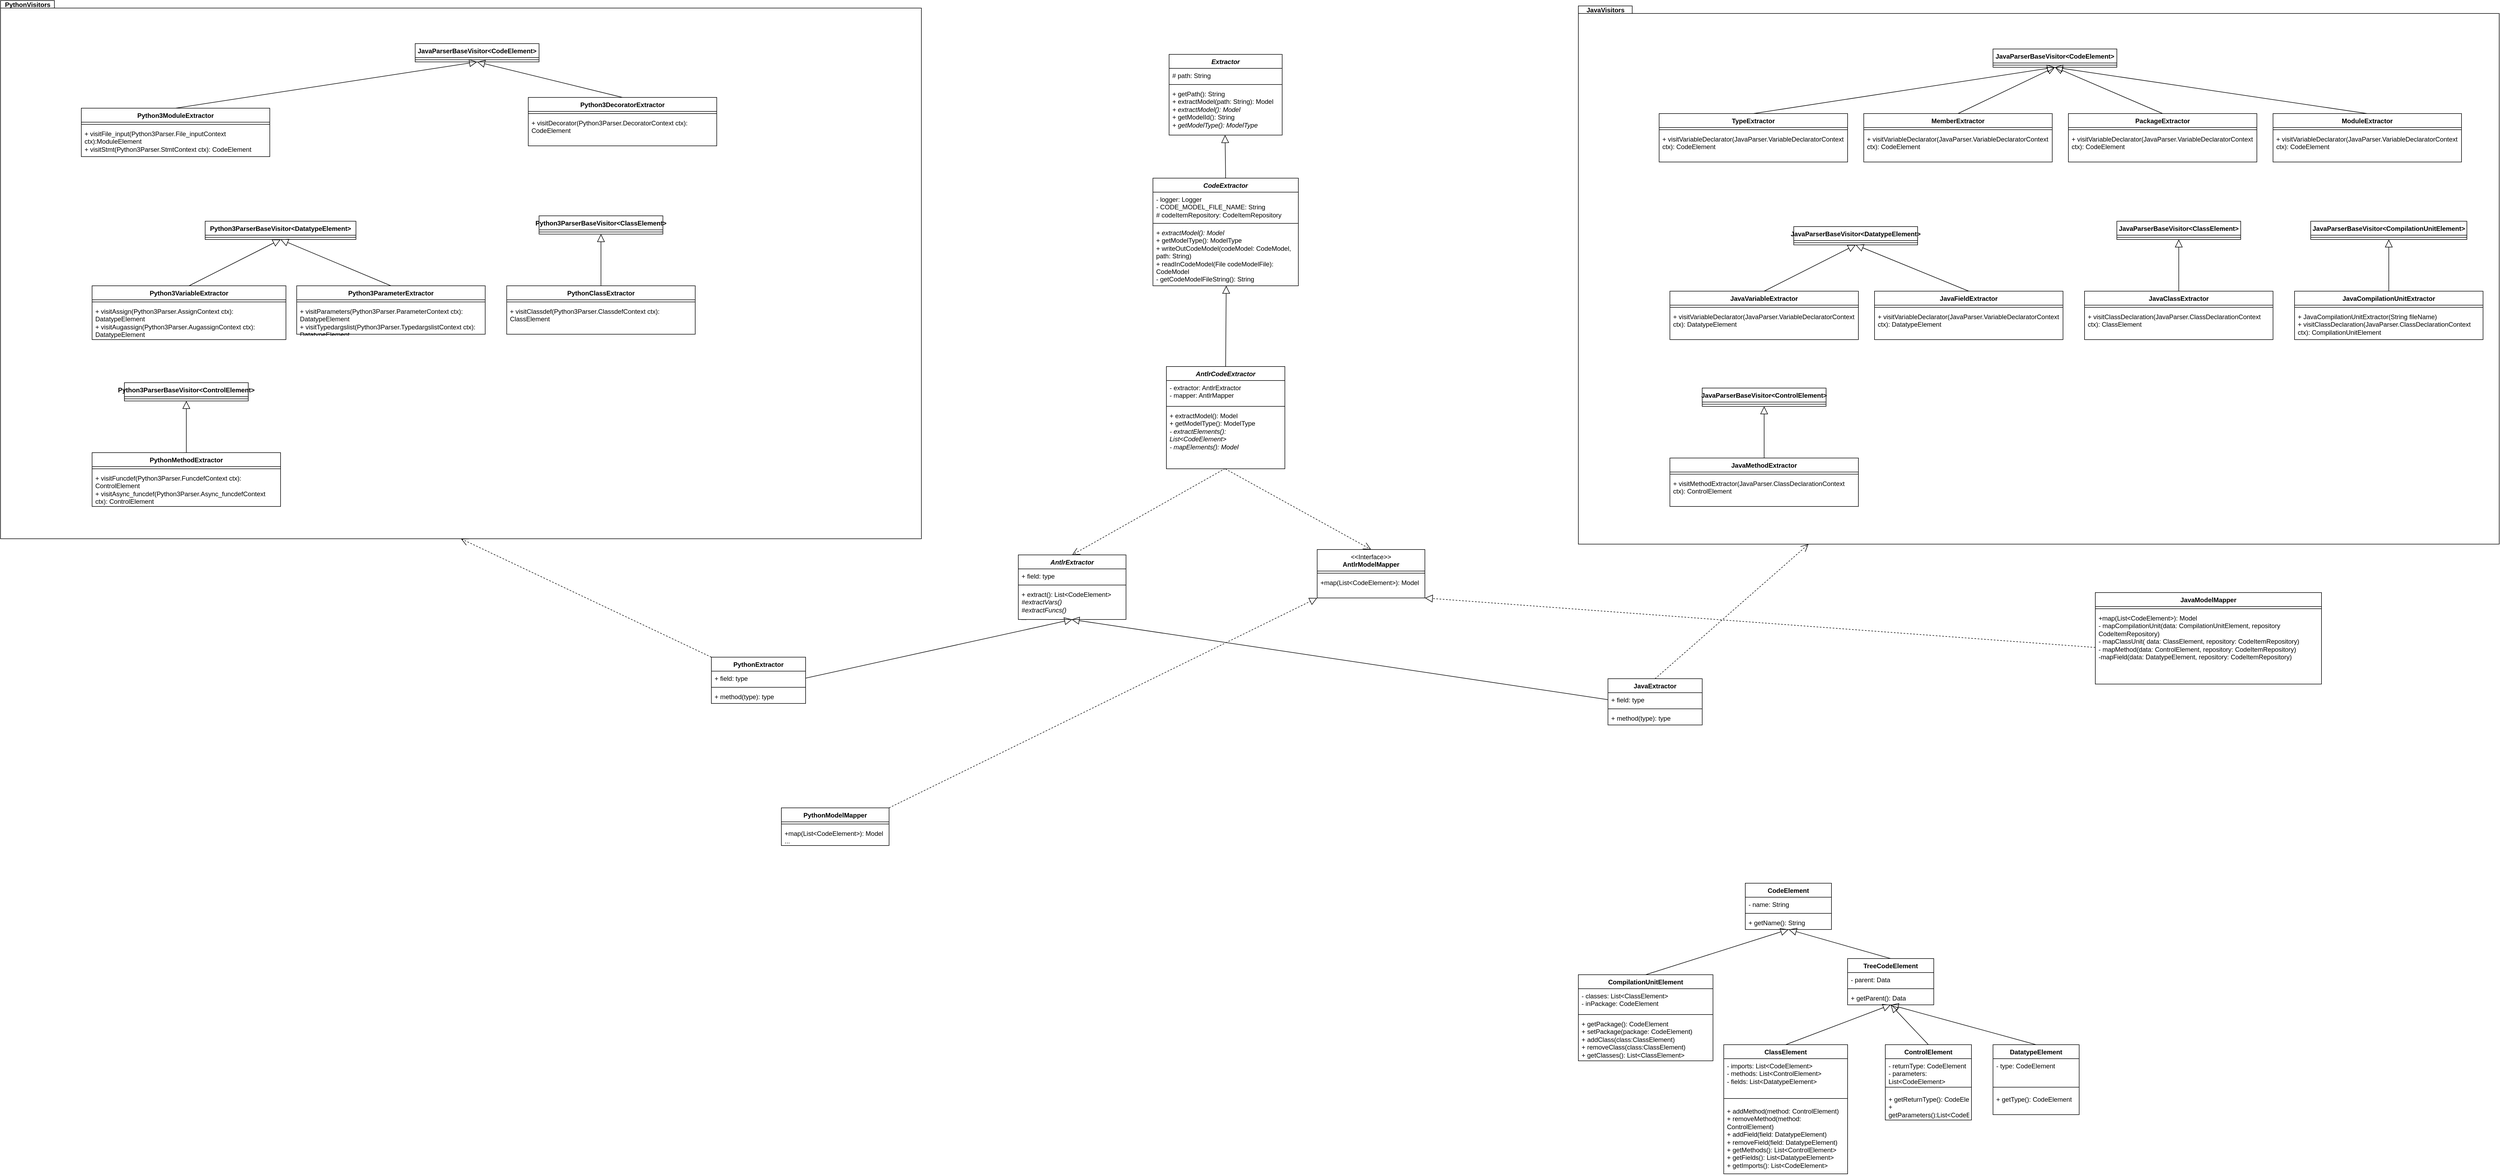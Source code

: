 <mxfile version="25.0.3">
  <diagram name="Page-1" id="vW4e34qA3PSep2_a6WPt">
    <mxGraphModel dx="6363" dy="2720" grid="1" gridSize="10" guides="1" tooltips="1" connect="1" arrows="1" fold="1" page="1" pageScale="1" pageWidth="850" pageHeight="1100" math="0" shadow="0">
      <root>
        <mxCell id="0" />
        <mxCell id="1" parent="0" />
        <mxCell id="tuxZoWLmSPnHSPXejTyS-61" value="" style="shape=folder;fontStyle=1;spacingTop=10;tabWidth=40;tabHeight=14;tabPosition=left;html=1;whiteSpace=wrap;fillColor=none;" vertex="1" parent="1">
          <mxGeometry x="-30" y="-1060" width="1710" height="1000" as="geometry" />
        </mxCell>
        <mxCell id="P_eWGVBI6HkQ4UR9M2wR-1" value="&lt;i&gt;Extractor&lt;/i&gt;" style="swimlane;fontStyle=1;align=center;verticalAlign=top;childLayout=stackLayout;horizontal=1;startSize=26;horizontalStack=0;resizeParent=1;resizeParentMax=0;resizeLast=0;collapsible=1;marginBottom=0;whiteSpace=wrap;html=1;" parent="1" vertex="1">
          <mxGeometry x="-790" y="-970" width="210" height="150" as="geometry" />
        </mxCell>
        <mxCell id="P_eWGVBI6HkQ4UR9M2wR-2" value="# path: String" style="text;strokeColor=none;fillColor=none;align=left;verticalAlign=top;spacingLeft=4;spacingRight=4;overflow=hidden;rotatable=0;points=[[0,0.5],[1,0.5]];portConstraint=eastwest;whiteSpace=wrap;html=1;" parent="P_eWGVBI6HkQ4UR9M2wR-1" vertex="1">
          <mxGeometry y="26" width="210" height="26" as="geometry" />
        </mxCell>
        <mxCell id="P_eWGVBI6HkQ4UR9M2wR-3" value="" style="line;strokeWidth=1;fillColor=none;align=left;verticalAlign=middle;spacingTop=-1;spacingLeft=3;spacingRight=3;rotatable=0;labelPosition=right;points=[];portConstraint=eastwest;strokeColor=inherit;" parent="P_eWGVBI6HkQ4UR9M2wR-1" vertex="1">
          <mxGeometry y="52" width="210" height="8" as="geometry" />
        </mxCell>
        <mxCell id="P_eWGVBI6HkQ4UR9M2wR-4" value="&lt;div&gt;+ getPath(): String&lt;/div&gt;&lt;div&gt;+ extractModel(path: String): Model&lt;/div&gt;&lt;div&gt;&lt;i&gt;+ extractModel(): Model&lt;/i&gt;&lt;/div&gt;&lt;div&gt;+ getModelId(): String&lt;/div&gt;&lt;div&gt;&lt;i&gt;+ getModelType(): ModelType&lt;br&gt;&lt;/i&gt;&lt;/div&gt;" style="text;strokeColor=none;fillColor=none;align=left;verticalAlign=top;spacingLeft=4;spacingRight=4;overflow=hidden;rotatable=0;points=[[0,0.5],[1,0.5]];portConstraint=eastwest;whiteSpace=wrap;html=1;" parent="P_eWGVBI6HkQ4UR9M2wR-1" vertex="1">
          <mxGeometry y="60" width="210" height="90" as="geometry" />
        </mxCell>
        <mxCell id="P_eWGVBI6HkQ4UR9M2wR-10" value="" style="endArrow=block;dashed=0;endFill=0;endSize=12;html=1;rounded=0;exitX=0.5;exitY=0;exitDx=0;exitDy=0;entryX=0.495;entryY=1;entryDx=0;entryDy=0;entryPerimeter=0;" parent="1" source="P_eWGVBI6HkQ4UR9M2wR-12" target="P_eWGVBI6HkQ4UR9M2wR-4" edge="1">
          <mxGeometry width="160" relative="1" as="geometry">
            <mxPoint x="-610" y="-510" as="sourcePoint" />
            <mxPoint x="-460" y="-730" as="targetPoint" />
          </mxGeometry>
        </mxCell>
        <mxCell id="P_eWGVBI6HkQ4UR9M2wR-12" value="&lt;i&gt;CodeExtractor&lt;/i&gt;" style="swimlane;fontStyle=1;align=center;verticalAlign=top;childLayout=stackLayout;horizontal=1;startSize=26;horizontalStack=0;resizeParent=1;resizeParentMax=0;resizeLast=0;collapsible=1;marginBottom=0;whiteSpace=wrap;html=1;" parent="1" vertex="1">
          <mxGeometry x="-820" y="-740" width="270" height="200" as="geometry" />
        </mxCell>
        <mxCell id="P_eWGVBI6HkQ4UR9M2wR-13" value="&lt;div&gt;- logger: Logger&lt;/div&gt;&lt;div&gt;- CODE_MODEL_FILE_NAME: String&lt;/div&gt;&lt;div&gt;# codeItemRepository: CodeItemRepository &lt;br&gt;&lt;/div&gt;" style="text;strokeColor=none;fillColor=none;align=left;verticalAlign=top;spacingLeft=4;spacingRight=4;overflow=hidden;rotatable=0;points=[[0,0.5],[1,0.5]];portConstraint=eastwest;whiteSpace=wrap;html=1;" parent="P_eWGVBI6HkQ4UR9M2wR-12" vertex="1">
          <mxGeometry y="26" width="270" height="54" as="geometry" />
        </mxCell>
        <mxCell id="P_eWGVBI6HkQ4UR9M2wR-14" value="" style="line;strokeWidth=1;fillColor=none;align=left;verticalAlign=middle;spacingTop=-1;spacingLeft=3;spacingRight=3;rotatable=0;labelPosition=right;points=[];portConstraint=eastwest;strokeColor=inherit;" parent="P_eWGVBI6HkQ4UR9M2wR-12" vertex="1">
          <mxGeometry y="80" width="270" height="8" as="geometry" />
        </mxCell>
        <mxCell id="P_eWGVBI6HkQ4UR9M2wR-15" value="&lt;div&gt;&lt;i&gt;+ extractModel(): Model&lt;/i&gt;&lt;br&gt;&lt;/div&gt;&lt;div&gt;+ getModelType(): ModelType&lt;/div&gt;&lt;div&gt;+ writeOutCodeModel(codeModel: CodeModel, path: String)&lt;/div&gt;&lt;div&gt;+ readInCodeModel(File codeModelFile): CodeModel&lt;/div&gt;&lt;div&gt;- getCodeModelFileString(): String&lt;br&gt;&lt;/div&gt;" style="text;strokeColor=none;fillColor=none;align=left;verticalAlign=top;spacingLeft=4;spacingRight=4;overflow=hidden;rotatable=0;points=[[0,0.5],[1,0.5]];portConstraint=eastwest;whiteSpace=wrap;html=1;" parent="P_eWGVBI6HkQ4UR9M2wR-12" vertex="1">
          <mxGeometry y="88" width="270" height="112" as="geometry" />
        </mxCell>
        <mxCell id="P_eWGVBI6HkQ4UR9M2wR-20" value="ClassElement" style="swimlane;fontStyle=1;align=center;verticalAlign=top;childLayout=stackLayout;horizontal=1;startSize=26;horizontalStack=0;resizeParent=1;resizeParentMax=0;resizeLast=0;collapsible=1;marginBottom=0;whiteSpace=wrap;html=1;" parent="1" vertex="1">
          <mxGeometry x="240" y="870" width="230" height="240" as="geometry" />
        </mxCell>
        <mxCell id="P_eWGVBI6HkQ4UR9M2wR-21" value="&lt;div&gt;- imports: List&amp;lt;CodeElement&amp;gt;&lt;/div&gt;&lt;div&gt;- methods: List&amp;lt;ControlElement&amp;gt;&lt;/div&gt;&lt;div&gt;- fields: List&amp;lt;DatatypeElement&amp;gt;&lt;br&gt;&lt;/div&gt;&lt;div&gt;&lt;br&gt;&lt;/div&gt;" style="text;strokeColor=none;fillColor=none;align=left;verticalAlign=top;spacingLeft=4;spacingRight=4;overflow=hidden;rotatable=0;points=[[0,0.5],[1,0.5]];portConstraint=eastwest;whiteSpace=wrap;html=1;" parent="P_eWGVBI6HkQ4UR9M2wR-20" vertex="1">
          <mxGeometry y="26" width="230" height="64" as="geometry" />
        </mxCell>
        <mxCell id="P_eWGVBI6HkQ4UR9M2wR-22" value="" style="line;strokeWidth=1;fillColor=none;align=left;verticalAlign=middle;spacingTop=-1;spacingLeft=3;spacingRight=3;rotatable=0;labelPosition=right;points=[];portConstraint=eastwest;strokeColor=inherit;" parent="P_eWGVBI6HkQ4UR9M2wR-20" vertex="1">
          <mxGeometry y="90" width="230" height="20" as="geometry" />
        </mxCell>
        <mxCell id="P_eWGVBI6HkQ4UR9M2wR-23" value="&lt;div&gt;+ addMethod(method: ControlElement)&lt;/div&gt;&lt;div&gt;+ removeMethod(method: ControlElement)&lt;br&gt;&lt;/div&gt;&lt;div&gt;+ addField(field: DatatypeElement)&lt;/div&gt;&lt;div&gt;+ removeField(field: DatatypeElement)&lt;br&gt;&lt;/div&gt;&lt;div&gt;+ getMethods(): List&amp;lt;ControlElement&amp;gt;&lt;/div&gt;&lt;div&gt;+ getFields(): List&amp;lt;DatatypeElement&amp;gt;&lt;/div&gt;&lt;div&gt;+ getImports(): List&amp;lt;CodeElement&amp;gt;&lt;br&gt;&lt;/div&gt;" style="text;strokeColor=none;fillColor=none;align=left;verticalAlign=top;spacingLeft=4;spacingRight=4;overflow=hidden;rotatable=0;points=[[0,0.5],[1,0.5]];portConstraint=eastwest;whiteSpace=wrap;html=1;" parent="P_eWGVBI6HkQ4UR9M2wR-20" vertex="1">
          <mxGeometry y="110" width="230" height="130" as="geometry" />
        </mxCell>
        <mxCell id="P_eWGVBI6HkQ4UR9M2wR-32" value="CompilationUnitElement" style="swimlane;fontStyle=1;align=center;verticalAlign=top;childLayout=stackLayout;horizontal=1;startSize=26;horizontalStack=0;resizeParent=1;resizeParentMax=0;resizeLast=0;collapsible=1;marginBottom=0;whiteSpace=wrap;html=1;" parent="1" vertex="1">
          <mxGeometry x="-30" y="740" width="250" height="160" as="geometry" />
        </mxCell>
        <mxCell id="P_eWGVBI6HkQ4UR9M2wR-33" value="&lt;div&gt;- classes: List&amp;lt;ClassElement&amp;gt;&lt;/div&gt;&lt;div&gt;- inPackage: CodeElement&lt;br&gt;&lt;/div&gt;" style="text;strokeColor=none;fillColor=none;align=left;verticalAlign=top;spacingLeft=4;spacingRight=4;overflow=hidden;rotatable=0;points=[[0,0.5],[1,0.5]];portConstraint=eastwest;whiteSpace=wrap;html=1;" parent="P_eWGVBI6HkQ4UR9M2wR-32" vertex="1">
          <mxGeometry y="26" width="250" height="44" as="geometry" />
        </mxCell>
        <mxCell id="P_eWGVBI6HkQ4UR9M2wR-34" value="" style="line;strokeWidth=1;fillColor=none;align=left;verticalAlign=middle;spacingTop=-1;spacingLeft=3;spacingRight=3;rotatable=0;labelPosition=right;points=[];portConstraint=eastwest;strokeColor=inherit;" parent="P_eWGVBI6HkQ4UR9M2wR-32" vertex="1">
          <mxGeometry y="70" width="250" height="8" as="geometry" />
        </mxCell>
        <mxCell id="P_eWGVBI6HkQ4UR9M2wR-35" value="&lt;div&gt;+ getPackage(): CodeElement&lt;/div&gt;&lt;div&gt;+ setPackage(package: CodeElement)&lt;br&gt;&lt;/div&gt;&lt;div&gt;+ addClass(class:ClassElement)&lt;/div&gt;&lt;div&gt;+ removeClass(class:ClassElement)&lt;br&gt;&lt;/div&gt;&lt;div&gt;+ getClasses(): List&amp;lt;ClassElement&amp;gt;&lt;/div&gt;&lt;div&gt;&lt;br&gt;&lt;/div&gt;" style="text;strokeColor=none;fillColor=none;align=left;verticalAlign=top;spacingLeft=4;spacingRight=4;overflow=hidden;rotatable=0;points=[[0,0.5],[1,0.5]];portConstraint=eastwest;whiteSpace=wrap;html=1;" parent="P_eWGVBI6HkQ4UR9M2wR-32" vertex="1">
          <mxGeometry y="78" width="250" height="82" as="geometry" />
        </mxCell>
        <mxCell id="P_eWGVBI6HkQ4UR9M2wR-36" value="ControlElement" style="swimlane;fontStyle=1;align=center;verticalAlign=top;childLayout=stackLayout;horizontal=1;startSize=26;horizontalStack=0;resizeParent=1;resizeParentMax=0;resizeLast=0;collapsible=1;marginBottom=0;whiteSpace=wrap;html=1;" parent="1" vertex="1">
          <mxGeometry x="540" y="870" width="160" height="140" as="geometry" />
        </mxCell>
        <mxCell id="P_eWGVBI6HkQ4UR9M2wR-37" value="&lt;div&gt;- returnType: CodeElement&lt;br&gt;&lt;/div&gt;&lt;div&gt;- parameters: List&amp;lt;CodeElement&amp;gt;&lt;br&gt;&lt;/div&gt;" style="text;strokeColor=none;fillColor=none;align=left;verticalAlign=top;spacingLeft=4;spacingRight=4;overflow=hidden;rotatable=0;points=[[0,0.5],[1,0.5]];portConstraint=eastwest;whiteSpace=wrap;html=1;" parent="P_eWGVBI6HkQ4UR9M2wR-36" vertex="1">
          <mxGeometry y="26" width="160" height="44" as="geometry" />
        </mxCell>
        <mxCell id="P_eWGVBI6HkQ4UR9M2wR-38" value="" style="line;strokeWidth=1;fillColor=none;align=left;verticalAlign=middle;spacingTop=-1;spacingLeft=3;spacingRight=3;rotatable=0;labelPosition=right;points=[];portConstraint=eastwest;strokeColor=inherit;" parent="P_eWGVBI6HkQ4UR9M2wR-36" vertex="1">
          <mxGeometry y="70" width="160" height="18" as="geometry" />
        </mxCell>
        <mxCell id="P_eWGVBI6HkQ4UR9M2wR-39" value="&lt;div&gt;+ getReturnType(): CodeElement&lt;/div&gt;&lt;div&gt;+ getParameters():List&amp;lt;CodeElement&amp;gt;&lt;br&gt;&lt;/div&gt;" style="text;strokeColor=none;fillColor=none;align=left;verticalAlign=top;spacingLeft=4;spacingRight=4;overflow=hidden;rotatable=0;points=[[0,0.5],[1,0.5]];portConstraint=eastwest;whiteSpace=wrap;html=1;" parent="P_eWGVBI6HkQ4UR9M2wR-36" vertex="1">
          <mxGeometry y="88" width="160" height="52" as="geometry" />
        </mxCell>
        <mxCell id="P_eWGVBI6HkQ4UR9M2wR-41" value="" style="endArrow=block;dashed=0;endFill=0;endSize=12;html=1;rounded=0;exitX=0.5;exitY=0;exitDx=0;exitDy=0;entryX=0.5;entryY=1;entryDx=0;entryDy=0;" parent="1" source="P_eWGVBI6HkQ4UR9M2wR-36" target="P_eWGVBI6HkQ4UR9M2wR-125" edge="1">
          <mxGeometry width="160" relative="1" as="geometry">
            <mxPoint x="140" y="910" as="sourcePoint" />
            <mxPoint x="269.2" y="720.104" as="targetPoint" />
          </mxGeometry>
        </mxCell>
        <mxCell id="P_eWGVBI6HkQ4UR9M2wR-42" value="DatatypeElement" style="swimlane;fontStyle=1;align=center;verticalAlign=top;childLayout=stackLayout;horizontal=1;startSize=26;horizontalStack=0;resizeParent=1;resizeParentMax=0;resizeLast=0;collapsible=1;marginBottom=0;whiteSpace=wrap;html=1;" parent="1" vertex="1">
          <mxGeometry x="740" y="870" width="160" height="130" as="geometry" />
        </mxCell>
        <mxCell id="P_eWGVBI6HkQ4UR9M2wR-43" value="&lt;div&gt;- type: CodeElement&lt;/div&gt;&lt;div&gt;&lt;br&gt;&lt;/div&gt;" style="text;strokeColor=none;fillColor=none;align=left;verticalAlign=top;spacingLeft=4;spacingRight=4;overflow=hidden;rotatable=0;points=[[0,0.5],[1,0.5]];portConstraint=eastwest;whiteSpace=wrap;html=1;" parent="P_eWGVBI6HkQ4UR9M2wR-42" vertex="1">
          <mxGeometry y="26" width="160" height="44" as="geometry" />
        </mxCell>
        <mxCell id="P_eWGVBI6HkQ4UR9M2wR-44" value="" style="line;strokeWidth=1;fillColor=none;align=left;verticalAlign=middle;spacingTop=-1;spacingLeft=3;spacingRight=3;rotatable=0;labelPosition=right;points=[];portConstraint=eastwest;strokeColor=inherit;" parent="P_eWGVBI6HkQ4UR9M2wR-42" vertex="1">
          <mxGeometry y="70" width="160" height="18" as="geometry" />
        </mxCell>
        <mxCell id="P_eWGVBI6HkQ4UR9M2wR-45" value="&lt;div&gt;+ getType(): CodeElement&lt;br&gt;&lt;/div&gt;" style="text;strokeColor=none;fillColor=none;align=left;verticalAlign=top;spacingLeft=4;spacingRight=4;overflow=hidden;rotatable=0;points=[[0,0.5],[1,0.5]];portConstraint=eastwest;whiteSpace=wrap;html=1;" parent="P_eWGVBI6HkQ4UR9M2wR-42" vertex="1">
          <mxGeometry y="88" width="160" height="42" as="geometry" />
        </mxCell>
        <mxCell id="P_eWGVBI6HkQ4UR9M2wR-46" value="" style="endArrow=block;dashed=0;endFill=0;endSize=12;html=1;rounded=0;exitX=0.5;exitY=0;exitDx=0;exitDy=0;entryX=0.5;entryY=1;entryDx=0;entryDy=0;" parent="1" source="P_eWGVBI6HkQ4UR9M2wR-42" target="P_eWGVBI6HkQ4UR9M2wR-125" edge="1">
          <mxGeometry width="160" relative="1" as="geometry">
            <mxPoint x="620" y="900" as="sourcePoint" />
            <mxPoint x="270" y="720" as="targetPoint" />
          </mxGeometry>
        </mxCell>
        <mxCell id="P_eWGVBI6HkQ4UR9M2wR-61" value="" style="endArrow=block;dashed=0;endFill=0;endSize=12;html=1;rounded=0;exitX=0.5;exitY=0;exitDx=0;exitDy=0;entryX=0.5;entryY=1;entryDx=0;entryDy=0;" parent="1" source="P_eWGVBI6HkQ4UR9M2wR-32" target="P_eWGVBI6HkQ4UR9M2wR-98" edge="1">
          <mxGeometry width="160" relative="1" as="geometry">
            <mxPoint x="290" y="900" as="sourcePoint" />
            <mxPoint x="270.48" y="719.948" as="targetPoint" />
          </mxGeometry>
        </mxCell>
        <mxCell id="P_eWGVBI6HkQ4UR9M2wR-62" value="" style="endArrow=block;dashed=0;endFill=0;endSize=12;html=1;rounded=0;exitX=0.5;exitY=0;exitDx=0;exitDy=0;entryX=0.5;entryY=1;entryDx=0;entryDy=0;" parent="1" source="P_eWGVBI6HkQ4UR9M2wR-20" target="P_eWGVBI6HkQ4UR9M2wR-125" edge="1">
          <mxGeometry width="160" relative="1" as="geometry">
            <mxPoint x="155" y="1180" as="sourcePoint" />
            <mxPoint x="269.52" y="719.948" as="targetPoint" />
          </mxGeometry>
        </mxCell>
        <mxCell id="P_eWGVBI6HkQ4UR9M2wR-63" value="JavaVariableExtractor" style="swimlane;fontStyle=1;align=center;verticalAlign=top;childLayout=stackLayout;horizontal=1;startSize=26;horizontalStack=0;resizeParent=1;resizeParentMax=0;resizeLast=0;collapsible=1;marginBottom=0;whiteSpace=wrap;html=1;" parent="1" vertex="1">
          <mxGeometry x="140" y="-530" width="350" height="90" as="geometry" />
        </mxCell>
        <mxCell id="P_eWGVBI6HkQ4UR9M2wR-65" value="" style="line;strokeWidth=1;fillColor=none;align=left;verticalAlign=middle;spacingTop=-1;spacingLeft=3;spacingRight=3;rotatable=0;labelPosition=right;points=[];portConstraint=eastwest;strokeColor=inherit;" parent="P_eWGVBI6HkQ4UR9M2wR-63" vertex="1">
          <mxGeometry y="26" width="350" height="8" as="geometry" />
        </mxCell>
        <mxCell id="P_eWGVBI6HkQ4UR9M2wR-66" value="+ visitVariableDeclarator(JavaParser.VariableDeclaratorContext ctx): DatatypeElement" style="text;strokeColor=none;fillColor=none;align=left;verticalAlign=top;spacingLeft=4;spacingRight=4;overflow=hidden;rotatable=0;points=[[0,0.5],[1,0.5]];portConstraint=eastwest;whiteSpace=wrap;html=1;" parent="P_eWGVBI6HkQ4UR9M2wR-63" vertex="1">
          <mxGeometry y="34" width="350" height="56" as="geometry" />
        </mxCell>
        <mxCell id="P_eWGVBI6HkQ4UR9M2wR-67" value="" style="endArrow=block;dashed=0;endFill=0;endSize=12;html=1;rounded=0;exitX=0.5;exitY=0;exitDx=0;exitDy=0;entryX=0.5;entryY=1;entryDx=0;entryDy=0;" parent="1" source="P_eWGVBI6HkQ4UR9M2wR-63" target="P_eWGVBI6HkQ4UR9M2wR-68" edge="1">
          <mxGeometry width="160" relative="1" as="geometry">
            <mxPoint x="440" y="-420" as="sourcePoint" />
            <mxPoint x="485" y="-620.052" as="targetPoint" />
          </mxGeometry>
        </mxCell>
        <mxCell id="P_eWGVBI6HkQ4UR9M2wR-68" value="&lt;div&gt;JavaParserBaseVisitor&amp;lt;DatatypeElement&amp;gt;&lt;/div&gt;&lt;div&gt;&lt;br&gt;&lt;/div&gt;" style="swimlane;fontStyle=1;align=center;verticalAlign=top;childLayout=stackLayout;horizontal=1;startSize=26;horizontalStack=0;resizeParent=1;resizeParentMax=0;resizeLast=0;collapsible=1;marginBottom=0;whiteSpace=wrap;html=1;" parent="1" vertex="1">
          <mxGeometry x="370" y="-650" width="230" height="34" as="geometry" />
        </mxCell>
        <mxCell id="P_eWGVBI6HkQ4UR9M2wR-70" value="" style="line;strokeWidth=1;fillColor=none;align=left;verticalAlign=middle;spacingTop=-1;spacingLeft=3;spacingRight=3;rotatable=0;labelPosition=right;points=[];portConstraint=eastwest;strokeColor=inherit;" parent="P_eWGVBI6HkQ4UR9M2wR-68" vertex="1">
          <mxGeometry y="26" width="230" height="8" as="geometry" />
        </mxCell>
        <mxCell id="P_eWGVBI6HkQ4UR9M2wR-80" value="&lt;div&gt;JavaParserBaseVisitor&amp;lt;ClassElement&amp;gt;&lt;/div&gt;&lt;div&gt;&lt;br&gt;&lt;/div&gt;" style="swimlane;fontStyle=1;align=center;verticalAlign=top;childLayout=stackLayout;horizontal=1;startSize=26;horizontalStack=0;resizeParent=1;resizeParentMax=0;resizeLast=0;collapsible=1;marginBottom=0;whiteSpace=wrap;html=1;" parent="1" vertex="1">
          <mxGeometry x="970" y="-660" width="230" height="34" as="geometry" />
        </mxCell>
        <mxCell id="P_eWGVBI6HkQ4UR9M2wR-81" value="" style="line;strokeWidth=1;fillColor=none;align=left;verticalAlign=middle;spacingTop=-1;spacingLeft=3;spacingRight=3;rotatable=0;labelPosition=right;points=[];portConstraint=eastwest;strokeColor=inherit;" parent="P_eWGVBI6HkQ4UR9M2wR-80" vertex="1">
          <mxGeometry y="26" width="230" height="8" as="geometry" />
        </mxCell>
        <mxCell id="P_eWGVBI6HkQ4UR9M2wR-82" value="" style="endArrow=block;dashed=0;endFill=0;endSize=12;html=1;rounded=0;exitX=0.5;exitY=0;exitDx=0;exitDy=0;entryX=0.5;entryY=1;entryDx=0;entryDy=0;" parent="1" source="P_eWGVBI6HkQ4UR9M2wR-83" target="P_eWGVBI6HkQ4UR9M2wR-80" edge="1">
          <mxGeometry width="160" relative="1" as="geometry">
            <mxPoint x="1040" y="-430" as="sourcePoint" />
            <mxPoint x="1085" y="-630.052" as="targetPoint" />
          </mxGeometry>
        </mxCell>
        <mxCell id="P_eWGVBI6HkQ4UR9M2wR-83" value="JavaClassExtractor" style="swimlane;fontStyle=1;align=center;verticalAlign=top;childLayout=stackLayout;horizontal=1;startSize=26;horizontalStack=0;resizeParent=1;resizeParentMax=0;resizeLast=0;collapsible=1;marginBottom=0;whiteSpace=wrap;html=1;" parent="1" vertex="1">
          <mxGeometry x="910" y="-530" width="350" height="90" as="geometry" />
        </mxCell>
        <mxCell id="P_eWGVBI6HkQ4UR9M2wR-84" value="" style="line;strokeWidth=1;fillColor=none;align=left;verticalAlign=middle;spacingTop=-1;spacingLeft=3;spacingRight=3;rotatable=0;labelPosition=right;points=[];portConstraint=eastwest;strokeColor=inherit;" parent="P_eWGVBI6HkQ4UR9M2wR-83" vertex="1">
          <mxGeometry y="26" width="350" height="8" as="geometry" />
        </mxCell>
        <mxCell id="P_eWGVBI6HkQ4UR9M2wR-85" value="+ visitClassDeclaration(JavaParser.ClassDeclarationContext ctx): ClassElement" style="text;strokeColor=none;fillColor=none;align=left;verticalAlign=top;spacingLeft=4;spacingRight=4;overflow=hidden;rotatable=0;points=[[0,0.5],[1,0.5]];portConstraint=eastwest;whiteSpace=wrap;html=1;" parent="P_eWGVBI6HkQ4UR9M2wR-83" vertex="1">
          <mxGeometry y="34" width="350" height="56" as="geometry" />
        </mxCell>
        <mxCell id="P_eWGVBI6HkQ4UR9M2wR-86" value="&lt;div&gt;JavaParserBaseVisitor&amp;lt;CompilationUnitElement&amp;gt;&lt;/div&gt;&lt;div&gt;&lt;br&gt;&lt;/div&gt;" style="swimlane;fontStyle=1;align=center;verticalAlign=top;childLayout=stackLayout;horizontal=1;startSize=26;horizontalStack=0;resizeParent=1;resizeParentMax=0;resizeLast=0;collapsible=1;marginBottom=0;whiteSpace=wrap;html=1;" parent="1" vertex="1">
          <mxGeometry x="1330" y="-660" width="290" height="34" as="geometry" />
        </mxCell>
        <mxCell id="P_eWGVBI6HkQ4UR9M2wR-87" value="" style="line;strokeWidth=1;fillColor=none;align=left;verticalAlign=middle;spacingTop=-1;spacingLeft=3;spacingRight=3;rotatable=0;labelPosition=right;points=[];portConstraint=eastwest;strokeColor=inherit;" parent="P_eWGVBI6HkQ4UR9M2wR-86" vertex="1">
          <mxGeometry y="26" width="290" height="8" as="geometry" />
        </mxCell>
        <mxCell id="P_eWGVBI6HkQ4UR9M2wR-88" value="" style="endArrow=block;dashed=0;endFill=0;endSize=12;html=1;rounded=0;exitX=0.5;exitY=0;exitDx=0;exitDy=0;entryX=0.5;entryY=1;entryDx=0;entryDy=0;" parent="1" source="P_eWGVBI6HkQ4UR9M2wR-89" target="P_eWGVBI6HkQ4UR9M2wR-86" edge="1">
          <mxGeometry width="160" relative="1" as="geometry">
            <mxPoint x="1430" y="-430" as="sourcePoint" />
            <mxPoint x="1475" y="-630.052" as="targetPoint" />
          </mxGeometry>
        </mxCell>
        <mxCell id="P_eWGVBI6HkQ4UR9M2wR-89" value="JavaCompilationUnitExtractor" style="swimlane;fontStyle=1;align=center;verticalAlign=top;childLayout=stackLayout;horizontal=1;startSize=26;horizontalStack=0;resizeParent=1;resizeParentMax=0;resizeLast=0;collapsible=1;marginBottom=0;whiteSpace=wrap;html=1;" parent="1" vertex="1">
          <mxGeometry x="1300" y="-530" width="350" height="90" as="geometry" />
        </mxCell>
        <mxCell id="P_eWGVBI6HkQ4UR9M2wR-90" value="" style="line;strokeWidth=1;fillColor=none;align=left;verticalAlign=middle;spacingTop=-1;spacingLeft=3;spacingRight=3;rotatable=0;labelPosition=right;points=[];portConstraint=eastwest;strokeColor=inherit;" parent="P_eWGVBI6HkQ4UR9M2wR-89" vertex="1">
          <mxGeometry y="26" width="350" height="8" as="geometry" />
        </mxCell>
        <mxCell id="P_eWGVBI6HkQ4UR9M2wR-91" value="&lt;div&gt;+ JavaCompilationUnitExtractor(String fileName)&lt;br&gt;&lt;/div&gt;&lt;div&gt;+ visitClassDeclaration(JavaParser.ClassDeclarationContext ctx): CompilationUnitElement&lt;/div&gt;&lt;div&gt;&lt;br&gt;&lt;/div&gt;" style="text;strokeColor=none;fillColor=none;align=left;verticalAlign=top;spacingLeft=4;spacingRight=4;overflow=hidden;rotatable=0;points=[[0,0.5],[1,0.5]];portConstraint=eastwest;whiteSpace=wrap;html=1;" parent="P_eWGVBI6HkQ4UR9M2wR-89" vertex="1">
          <mxGeometry y="34" width="350" height="56" as="geometry" />
        </mxCell>
        <mxCell id="P_eWGVBI6HkQ4UR9M2wR-92" value="&lt;div&gt;JavaParserBaseVisitor&amp;lt;ControlElement&amp;gt;&lt;/div&gt;&lt;div&gt;&lt;br&gt;&lt;/div&gt;" style="swimlane;fontStyle=1;align=center;verticalAlign=top;childLayout=stackLayout;horizontal=1;startSize=26;horizontalStack=0;resizeParent=1;resizeParentMax=0;resizeLast=0;collapsible=1;marginBottom=0;whiteSpace=wrap;html=1;" parent="1" vertex="1">
          <mxGeometry x="200" y="-350" width="230" height="34" as="geometry" />
        </mxCell>
        <mxCell id="P_eWGVBI6HkQ4UR9M2wR-93" value="" style="line;strokeWidth=1;fillColor=none;align=left;verticalAlign=middle;spacingTop=-1;spacingLeft=3;spacingRight=3;rotatable=0;labelPosition=right;points=[];portConstraint=eastwest;strokeColor=inherit;" parent="P_eWGVBI6HkQ4UR9M2wR-92" vertex="1">
          <mxGeometry y="26" width="230" height="8" as="geometry" />
        </mxCell>
        <mxCell id="P_eWGVBI6HkQ4UR9M2wR-94" value="" style="endArrow=block;dashed=0;endFill=0;endSize=12;html=1;rounded=0;exitX=0.5;exitY=0;exitDx=0;exitDy=0;entryX=0.5;entryY=1;entryDx=0;entryDy=0;" parent="1" source="P_eWGVBI6HkQ4UR9M2wR-95" target="P_eWGVBI6HkQ4UR9M2wR-92" edge="1">
          <mxGeometry width="160" relative="1" as="geometry">
            <mxPoint x="270" y="-120" as="sourcePoint" />
            <mxPoint x="315" y="-320.052" as="targetPoint" />
          </mxGeometry>
        </mxCell>
        <mxCell id="P_eWGVBI6HkQ4UR9M2wR-95" value="JavaMethodExtractor" style="swimlane;fontStyle=1;align=center;verticalAlign=top;childLayout=stackLayout;horizontal=1;startSize=26;horizontalStack=0;resizeParent=1;resizeParentMax=0;resizeLast=0;collapsible=1;marginBottom=0;whiteSpace=wrap;html=1;" parent="1" vertex="1">
          <mxGeometry x="140" y="-220" width="350" height="90" as="geometry" />
        </mxCell>
        <mxCell id="P_eWGVBI6HkQ4UR9M2wR-96" value="" style="line;strokeWidth=1;fillColor=none;align=left;verticalAlign=middle;spacingTop=-1;spacingLeft=3;spacingRight=3;rotatable=0;labelPosition=right;points=[];portConstraint=eastwest;strokeColor=inherit;" parent="P_eWGVBI6HkQ4UR9M2wR-95" vertex="1">
          <mxGeometry y="26" width="350" height="8" as="geometry" />
        </mxCell>
        <mxCell id="P_eWGVBI6HkQ4UR9M2wR-97" value="+ visitMethodExtractor(JavaParser.ClassDeclarationContext ctx): ControlElement" style="text;strokeColor=none;fillColor=none;align=left;verticalAlign=top;spacingLeft=4;spacingRight=4;overflow=hidden;rotatable=0;points=[[0,0.5],[1,0.5]];portConstraint=eastwest;whiteSpace=wrap;html=1;" parent="P_eWGVBI6HkQ4UR9M2wR-95" vertex="1">
          <mxGeometry y="34" width="350" height="56" as="geometry" />
        </mxCell>
        <mxCell id="P_eWGVBI6HkQ4UR9M2wR-98" value="CodeElement" style="swimlane;fontStyle=1;align=center;verticalAlign=top;childLayout=stackLayout;horizontal=1;startSize=26;horizontalStack=0;resizeParent=1;resizeParentMax=0;resizeLast=0;collapsible=1;marginBottom=0;whiteSpace=wrap;html=1;" parent="1" vertex="1">
          <mxGeometry x="280" y="570" width="160" height="86" as="geometry" />
        </mxCell>
        <mxCell id="P_eWGVBI6HkQ4UR9M2wR-99" value="&lt;div&gt;- name: String&lt;/div&gt;" style="text;strokeColor=none;fillColor=none;align=left;verticalAlign=top;spacingLeft=4;spacingRight=4;overflow=hidden;rotatable=0;points=[[0,0.5],[1,0.5]];portConstraint=eastwest;whiteSpace=wrap;html=1;" parent="P_eWGVBI6HkQ4UR9M2wR-98" vertex="1">
          <mxGeometry y="26" width="160" height="26" as="geometry" />
        </mxCell>
        <mxCell id="P_eWGVBI6HkQ4UR9M2wR-100" value="" style="line;strokeWidth=1;fillColor=none;align=left;verticalAlign=middle;spacingTop=-1;spacingLeft=3;spacingRight=3;rotatable=0;labelPosition=right;points=[];portConstraint=eastwest;strokeColor=inherit;" parent="P_eWGVBI6HkQ4UR9M2wR-98" vertex="1">
          <mxGeometry y="52" width="160" height="8" as="geometry" />
        </mxCell>
        <mxCell id="P_eWGVBI6HkQ4UR9M2wR-101" value="+ getName(): String" style="text;strokeColor=none;fillColor=none;align=left;verticalAlign=top;spacingLeft=4;spacingRight=4;overflow=hidden;rotatable=0;points=[[0,0.5],[1,0.5]];portConstraint=eastwest;whiteSpace=wrap;html=1;" parent="P_eWGVBI6HkQ4UR9M2wR-98" vertex="1">
          <mxGeometry y="60" width="160" height="26" as="geometry" />
        </mxCell>
        <mxCell id="P_eWGVBI6HkQ4UR9M2wR-125" value="TreeCodeElement" style="swimlane;fontStyle=1;align=center;verticalAlign=top;childLayout=stackLayout;horizontal=1;startSize=26;horizontalStack=0;resizeParent=1;resizeParentMax=0;resizeLast=0;collapsible=1;marginBottom=0;whiteSpace=wrap;html=1;" parent="1" vertex="1">
          <mxGeometry x="470" y="710" width="160" height="86" as="geometry" />
        </mxCell>
        <mxCell id="P_eWGVBI6HkQ4UR9M2wR-126" value="- parent: Data" style="text;strokeColor=none;fillColor=none;align=left;verticalAlign=top;spacingLeft=4;spacingRight=4;overflow=hidden;rotatable=0;points=[[0,0.5],[1,0.5]];portConstraint=eastwest;whiteSpace=wrap;html=1;" parent="P_eWGVBI6HkQ4UR9M2wR-125" vertex="1">
          <mxGeometry y="26" width="160" height="26" as="geometry" />
        </mxCell>
        <mxCell id="P_eWGVBI6HkQ4UR9M2wR-127" value="" style="line;strokeWidth=1;fillColor=none;align=left;verticalAlign=middle;spacingTop=-1;spacingLeft=3;spacingRight=3;rotatable=0;labelPosition=right;points=[];portConstraint=eastwest;strokeColor=inherit;" parent="P_eWGVBI6HkQ4UR9M2wR-125" vertex="1">
          <mxGeometry y="52" width="160" height="8" as="geometry" />
        </mxCell>
        <mxCell id="P_eWGVBI6HkQ4UR9M2wR-128" value="+ getParent(): Data" style="text;strokeColor=none;fillColor=none;align=left;verticalAlign=top;spacingLeft=4;spacingRight=4;overflow=hidden;rotatable=0;points=[[0,0.5],[1,0.5]];portConstraint=eastwest;whiteSpace=wrap;html=1;" parent="P_eWGVBI6HkQ4UR9M2wR-125" vertex="1">
          <mxGeometry y="60" width="160" height="26" as="geometry" />
        </mxCell>
        <mxCell id="P_eWGVBI6HkQ4UR9M2wR-129" value="" style="endArrow=block;dashed=0;endFill=0;endSize=12;html=1;rounded=0;exitX=0.5;exitY=0;exitDx=0;exitDy=0;entryX=0.505;entryY=1.002;entryDx=0;entryDy=0;entryPerimeter=0;" parent="1" source="P_eWGVBI6HkQ4UR9M2wR-125" target="P_eWGVBI6HkQ4UR9M2wR-101" edge="1">
          <mxGeometry width="160" relative="1" as="geometry">
            <mxPoint x="145" y="770" as="sourcePoint" />
            <mxPoint x="370" y="666" as="targetPoint" />
          </mxGeometry>
        </mxCell>
        <mxCell id="tuxZoWLmSPnHSPXejTyS-1" value="JavaModelMapper" style="swimlane;fontStyle=1;align=center;verticalAlign=top;childLayout=stackLayout;horizontal=1;startSize=26;horizontalStack=0;resizeParent=1;resizeParentMax=0;resizeLast=0;collapsible=1;marginBottom=0;whiteSpace=wrap;html=1;" vertex="1" parent="1">
          <mxGeometry x="930" y="30" width="420" height="170" as="geometry" />
        </mxCell>
        <mxCell id="tuxZoWLmSPnHSPXejTyS-3" value="" style="line;strokeWidth=1;fillColor=none;align=left;verticalAlign=middle;spacingTop=-1;spacingLeft=3;spacingRight=3;rotatable=0;labelPosition=right;points=[];portConstraint=eastwest;strokeColor=inherit;" vertex="1" parent="tuxZoWLmSPnHSPXejTyS-1">
          <mxGeometry y="26" width="420" height="8" as="geometry" />
        </mxCell>
        <mxCell id="tuxZoWLmSPnHSPXejTyS-4" value="&lt;div&gt;+map(List&amp;lt;CodeElement&amp;gt;): Model&lt;br&gt;&lt;/div&gt;&lt;div&gt;- mapCompilationUnit(data: CompilationUnitElement, repository CodeItemRepository)&lt;/div&gt;&lt;div&gt;- mapClassUnit( data: ClassElement, repository: CodeItemRepository)&lt;/div&gt;&lt;div&gt;- mapMethod(data: ControlElement, repository: CodeItemRepository)&lt;/div&gt;&lt;div&gt;-mapField(data: DatatypeElement, repository: CodeItemRepository)&lt;br&gt;&lt;/div&gt;" style="text;strokeColor=none;fillColor=none;align=left;verticalAlign=top;spacingLeft=4;spacingRight=4;overflow=hidden;rotatable=0;points=[[0,0.5],[1,0.5]];portConstraint=eastwest;whiteSpace=wrap;html=1;" vertex="1" parent="tuxZoWLmSPnHSPXejTyS-1">
          <mxGeometry y="34" width="420" height="136" as="geometry" />
        </mxCell>
        <mxCell id="tuxZoWLmSPnHSPXejTyS-6" value="JavaFieldExtractor" style="swimlane;fontStyle=1;align=center;verticalAlign=top;childLayout=stackLayout;horizontal=1;startSize=26;horizontalStack=0;resizeParent=1;resizeParentMax=0;resizeLast=0;collapsible=1;marginBottom=0;whiteSpace=wrap;html=1;" vertex="1" parent="1">
          <mxGeometry x="520" y="-530" width="350" height="90" as="geometry" />
        </mxCell>
        <mxCell id="tuxZoWLmSPnHSPXejTyS-7" value="" style="line;strokeWidth=1;fillColor=none;align=left;verticalAlign=middle;spacingTop=-1;spacingLeft=3;spacingRight=3;rotatable=0;labelPosition=right;points=[];portConstraint=eastwest;strokeColor=inherit;" vertex="1" parent="tuxZoWLmSPnHSPXejTyS-6">
          <mxGeometry y="26" width="350" height="8" as="geometry" />
        </mxCell>
        <mxCell id="tuxZoWLmSPnHSPXejTyS-8" value="+ visitVariableDeclarator(JavaParser.VariableDeclaratorContext ctx): DatatypeElement" style="text;strokeColor=none;fillColor=none;align=left;verticalAlign=top;spacingLeft=4;spacingRight=4;overflow=hidden;rotatable=0;points=[[0,0.5],[1,0.5]];portConstraint=eastwest;whiteSpace=wrap;html=1;" vertex="1" parent="tuxZoWLmSPnHSPXejTyS-6">
          <mxGeometry y="34" width="350" height="56" as="geometry" />
        </mxCell>
        <mxCell id="tuxZoWLmSPnHSPXejTyS-9" value="" style="endArrow=block;dashed=0;endFill=0;endSize=12;html=1;rounded=0;exitX=0.5;exitY=0;exitDx=0;exitDy=0;entryX=0.5;entryY=1;entryDx=0;entryDy=0;" edge="1" parent="1" source="tuxZoWLmSPnHSPXejTyS-6" target="P_eWGVBI6HkQ4UR9M2wR-68">
          <mxGeometry width="160" relative="1" as="geometry">
            <mxPoint x="325" y="-520" as="sourcePoint" />
            <mxPoint x="495" y="-606" as="targetPoint" />
          </mxGeometry>
        </mxCell>
        <mxCell id="tuxZoWLmSPnHSPXejTyS-10" value="TypeExtractor" style="swimlane;fontStyle=1;align=center;verticalAlign=top;childLayout=stackLayout;horizontal=1;startSize=26;horizontalStack=0;resizeParent=1;resizeParentMax=0;resizeLast=0;collapsible=1;marginBottom=0;whiteSpace=wrap;html=1;" vertex="1" parent="1">
          <mxGeometry x="120" y="-860" width="350" height="90" as="geometry" />
        </mxCell>
        <mxCell id="tuxZoWLmSPnHSPXejTyS-11" value="" style="line;strokeWidth=1;fillColor=none;align=left;verticalAlign=middle;spacingTop=-1;spacingLeft=3;spacingRight=3;rotatable=0;labelPosition=right;points=[];portConstraint=eastwest;strokeColor=inherit;" vertex="1" parent="tuxZoWLmSPnHSPXejTyS-10">
          <mxGeometry y="26" width="350" height="8" as="geometry" />
        </mxCell>
        <mxCell id="tuxZoWLmSPnHSPXejTyS-12" value="+ visitVariableDeclarator(JavaParser.VariableDeclaratorContext ctx): CodeElement" style="text;strokeColor=none;fillColor=none;align=left;verticalAlign=top;spacingLeft=4;spacingRight=4;overflow=hidden;rotatable=0;points=[[0,0.5],[1,0.5]];portConstraint=eastwest;whiteSpace=wrap;html=1;" vertex="1" parent="tuxZoWLmSPnHSPXejTyS-10">
          <mxGeometry y="34" width="350" height="56" as="geometry" />
        </mxCell>
        <mxCell id="tuxZoWLmSPnHSPXejTyS-13" value="" style="endArrow=block;dashed=0;endFill=0;endSize=12;html=1;rounded=0;exitX=0.5;exitY=0;exitDx=0;exitDy=0;entryX=0.5;entryY=1;entryDx=0;entryDy=0;" edge="1" source="tuxZoWLmSPnHSPXejTyS-10" target="tuxZoWLmSPnHSPXejTyS-14" parent="1">
          <mxGeometry width="160" relative="1" as="geometry">
            <mxPoint x="810" y="-750" as="sourcePoint" />
            <mxPoint x="855" y="-950.052" as="targetPoint" />
          </mxGeometry>
        </mxCell>
        <mxCell id="tuxZoWLmSPnHSPXejTyS-14" value="&lt;div&gt;JavaParserBaseVisitor&amp;lt;CodeElement&amp;gt;&lt;/div&gt;&lt;div&gt;&lt;br&gt;&lt;/div&gt;" style="swimlane;fontStyle=1;align=center;verticalAlign=top;childLayout=stackLayout;horizontal=1;startSize=26;horizontalStack=0;resizeParent=1;resizeParentMax=0;resizeLast=0;collapsible=1;marginBottom=0;whiteSpace=wrap;html=1;" vertex="1" parent="1">
          <mxGeometry x="740" y="-980" width="230" height="34" as="geometry" />
        </mxCell>
        <mxCell id="tuxZoWLmSPnHSPXejTyS-15" value="" style="line;strokeWidth=1;fillColor=none;align=left;verticalAlign=middle;spacingTop=-1;spacingLeft=3;spacingRight=3;rotatable=0;labelPosition=right;points=[];portConstraint=eastwest;strokeColor=inherit;" vertex="1" parent="tuxZoWLmSPnHSPXejTyS-14">
          <mxGeometry y="26" width="230" height="8" as="geometry" />
        </mxCell>
        <mxCell id="tuxZoWLmSPnHSPXejTyS-16" value="MemberExtractor" style="swimlane;fontStyle=1;align=center;verticalAlign=top;childLayout=stackLayout;horizontal=1;startSize=26;horizontalStack=0;resizeParent=1;resizeParentMax=0;resizeLast=0;collapsible=1;marginBottom=0;whiteSpace=wrap;html=1;" vertex="1" parent="1">
          <mxGeometry x="500" y="-860" width="350" height="90" as="geometry" />
        </mxCell>
        <mxCell id="tuxZoWLmSPnHSPXejTyS-17" value="" style="line;strokeWidth=1;fillColor=none;align=left;verticalAlign=middle;spacingTop=-1;spacingLeft=3;spacingRight=3;rotatable=0;labelPosition=right;points=[];portConstraint=eastwest;strokeColor=inherit;" vertex="1" parent="tuxZoWLmSPnHSPXejTyS-16">
          <mxGeometry y="26" width="350" height="8" as="geometry" />
        </mxCell>
        <mxCell id="tuxZoWLmSPnHSPXejTyS-18" value="+ visitVariableDeclarator(JavaParser.VariableDeclaratorContext ctx): CodeElement" style="text;strokeColor=none;fillColor=none;align=left;verticalAlign=top;spacingLeft=4;spacingRight=4;overflow=hidden;rotatable=0;points=[[0,0.5],[1,0.5]];portConstraint=eastwest;whiteSpace=wrap;html=1;" vertex="1" parent="tuxZoWLmSPnHSPXejTyS-16">
          <mxGeometry y="34" width="350" height="56" as="geometry" />
        </mxCell>
        <mxCell id="tuxZoWLmSPnHSPXejTyS-19" value="" style="endArrow=block;dashed=0;endFill=0;endSize=12;html=1;rounded=0;exitX=0.5;exitY=0;exitDx=0;exitDy=0;entryX=0.5;entryY=1;entryDx=0;entryDy=0;" edge="1" source="tuxZoWLmSPnHSPXejTyS-16" target="tuxZoWLmSPnHSPXejTyS-14" parent="1">
          <mxGeometry width="160" relative="1" as="geometry">
            <mxPoint x="695" y="-850" as="sourcePoint" />
            <mxPoint x="865" y="-936" as="targetPoint" />
          </mxGeometry>
        </mxCell>
        <mxCell id="tuxZoWLmSPnHSPXejTyS-20" value="ModuleExtractor" style="swimlane;fontStyle=1;align=center;verticalAlign=top;childLayout=stackLayout;horizontal=1;startSize=26;horizontalStack=0;resizeParent=1;resizeParentMax=0;resizeLast=0;collapsible=1;marginBottom=0;whiteSpace=wrap;html=1;" vertex="1" parent="1">
          <mxGeometry x="1260" y="-860" width="350" height="90" as="geometry" />
        </mxCell>
        <mxCell id="tuxZoWLmSPnHSPXejTyS-21" value="" style="line;strokeWidth=1;fillColor=none;align=left;verticalAlign=middle;spacingTop=-1;spacingLeft=3;spacingRight=3;rotatable=0;labelPosition=right;points=[];portConstraint=eastwest;strokeColor=inherit;" vertex="1" parent="tuxZoWLmSPnHSPXejTyS-20">
          <mxGeometry y="26" width="350" height="8" as="geometry" />
        </mxCell>
        <mxCell id="tuxZoWLmSPnHSPXejTyS-22" value="+ visitVariableDeclarator(JavaParser.VariableDeclaratorContext ctx): CodeElement" style="text;strokeColor=none;fillColor=none;align=left;verticalAlign=top;spacingLeft=4;spacingRight=4;overflow=hidden;rotatable=0;points=[[0,0.5],[1,0.5]];portConstraint=eastwest;whiteSpace=wrap;html=1;" vertex="1" parent="tuxZoWLmSPnHSPXejTyS-20">
          <mxGeometry y="34" width="350" height="56" as="geometry" />
        </mxCell>
        <mxCell id="tuxZoWLmSPnHSPXejTyS-23" value="" style="endArrow=block;dashed=0;endFill=0;endSize=12;html=1;rounded=0;exitX=0.5;exitY=0;exitDx=0;exitDy=0;entryX=0.5;entryY=1;entryDx=0;entryDy=0;" edge="1" source="tuxZoWLmSPnHSPXejTyS-20" parent="1" target="tuxZoWLmSPnHSPXejTyS-14">
          <mxGeometry width="160" relative="1" as="geometry">
            <mxPoint x="860" y="-994" as="sourcePoint" />
            <mxPoint x="880" y="-910" as="targetPoint" />
          </mxGeometry>
        </mxCell>
        <mxCell id="tuxZoWLmSPnHSPXejTyS-24" value="" style="endArrow=block;dashed=0;endFill=0;endSize=12;html=1;rounded=0;exitX=0.5;exitY=0;exitDx=0;exitDy=0;entryX=0.5;entryY=1;entryDx=0;entryDy=0;" edge="1" source="tuxZoWLmSPnHSPXejTyS-25" parent="1" target="tuxZoWLmSPnHSPXejTyS-14">
          <mxGeometry width="160" relative="1" as="geometry">
            <mxPoint x="1010" y="-1168" as="sourcePoint" />
            <mxPoint x="860" y="-940" as="targetPoint" />
          </mxGeometry>
        </mxCell>
        <mxCell id="tuxZoWLmSPnHSPXejTyS-25" value="PackageExtractor" style="swimlane;fontStyle=1;align=center;verticalAlign=top;childLayout=stackLayout;horizontal=1;startSize=26;horizontalStack=0;resizeParent=1;resizeParentMax=0;resizeLast=0;collapsible=1;marginBottom=0;whiteSpace=wrap;html=1;" vertex="1" parent="1">
          <mxGeometry x="880" y="-860" width="350" height="90" as="geometry" />
        </mxCell>
        <mxCell id="tuxZoWLmSPnHSPXejTyS-26" value="" style="line;strokeWidth=1;fillColor=none;align=left;verticalAlign=middle;spacingTop=-1;spacingLeft=3;spacingRight=3;rotatable=0;labelPosition=right;points=[];portConstraint=eastwest;strokeColor=inherit;" vertex="1" parent="tuxZoWLmSPnHSPXejTyS-25">
          <mxGeometry y="26" width="350" height="8" as="geometry" />
        </mxCell>
        <mxCell id="tuxZoWLmSPnHSPXejTyS-27" value="+ visitVariableDeclarator(JavaParser.VariableDeclaratorContext ctx): CodeElement" style="text;strokeColor=none;fillColor=none;align=left;verticalAlign=top;spacingLeft=4;spacingRight=4;overflow=hidden;rotatable=0;points=[[0,0.5],[1,0.5]];portConstraint=eastwest;whiteSpace=wrap;html=1;" vertex="1" parent="tuxZoWLmSPnHSPXejTyS-25">
          <mxGeometry y="34" width="350" height="56" as="geometry" />
        </mxCell>
        <mxCell id="tuxZoWLmSPnHSPXejTyS-28" value="JavaExtractor" style="swimlane;fontStyle=1;align=center;verticalAlign=top;childLayout=stackLayout;horizontal=1;startSize=26;horizontalStack=0;resizeParent=1;resizeParentMax=0;resizeLast=0;collapsible=1;marginBottom=0;whiteSpace=wrap;html=1;" vertex="1" parent="1">
          <mxGeometry x="25" y="190" width="175" height="86" as="geometry" />
        </mxCell>
        <mxCell id="tuxZoWLmSPnHSPXejTyS-29" value="+ field: type" style="text;strokeColor=none;fillColor=none;align=left;verticalAlign=top;spacingLeft=4;spacingRight=4;overflow=hidden;rotatable=0;points=[[0,0.5],[1,0.5]];portConstraint=eastwest;whiteSpace=wrap;html=1;" vertex="1" parent="tuxZoWLmSPnHSPXejTyS-28">
          <mxGeometry y="26" width="175" height="26" as="geometry" />
        </mxCell>
        <mxCell id="tuxZoWLmSPnHSPXejTyS-30" value="" style="line;strokeWidth=1;fillColor=none;align=left;verticalAlign=middle;spacingTop=-1;spacingLeft=3;spacingRight=3;rotatable=0;labelPosition=right;points=[];portConstraint=eastwest;strokeColor=inherit;" vertex="1" parent="tuxZoWLmSPnHSPXejTyS-28">
          <mxGeometry y="52" width="175" height="8" as="geometry" />
        </mxCell>
        <mxCell id="tuxZoWLmSPnHSPXejTyS-31" value="+ method(type): type" style="text;strokeColor=none;fillColor=none;align=left;verticalAlign=top;spacingLeft=4;spacingRight=4;overflow=hidden;rotatable=0;points=[[0,0.5],[1,0.5]];portConstraint=eastwest;whiteSpace=wrap;html=1;" vertex="1" parent="tuxZoWLmSPnHSPXejTyS-28">
          <mxGeometry y="60" width="175" height="26" as="geometry" />
        </mxCell>
        <mxCell id="tuxZoWLmSPnHSPXejTyS-39" value="PythonExtractor" style="swimlane;fontStyle=1;align=center;verticalAlign=top;childLayout=stackLayout;horizontal=1;startSize=26;horizontalStack=0;resizeParent=1;resizeParentMax=0;resizeLast=0;collapsible=1;marginBottom=0;whiteSpace=wrap;html=1;" vertex="1" parent="1">
          <mxGeometry x="-1640" y="150" width="175" height="86" as="geometry" />
        </mxCell>
        <mxCell id="tuxZoWLmSPnHSPXejTyS-40" value="+ field: type" style="text;strokeColor=none;fillColor=none;align=left;verticalAlign=top;spacingLeft=4;spacingRight=4;overflow=hidden;rotatable=0;points=[[0,0.5],[1,0.5]];portConstraint=eastwest;whiteSpace=wrap;html=1;" vertex="1" parent="tuxZoWLmSPnHSPXejTyS-39">
          <mxGeometry y="26" width="175" height="26" as="geometry" />
        </mxCell>
        <mxCell id="tuxZoWLmSPnHSPXejTyS-41" value="" style="line;strokeWidth=1;fillColor=none;align=left;verticalAlign=middle;spacingTop=-1;spacingLeft=3;spacingRight=3;rotatable=0;labelPosition=right;points=[];portConstraint=eastwest;strokeColor=inherit;" vertex="1" parent="tuxZoWLmSPnHSPXejTyS-39">
          <mxGeometry y="52" width="175" height="8" as="geometry" />
        </mxCell>
        <mxCell id="tuxZoWLmSPnHSPXejTyS-42" value="+ method(type): type" style="text;strokeColor=none;fillColor=none;align=left;verticalAlign=top;spacingLeft=4;spacingRight=4;overflow=hidden;rotatable=0;points=[[0,0.5],[1,0.5]];portConstraint=eastwest;whiteSpace=wrap;html=1;" vertex="1" parent="tuxZoWLmSPnHSPXejTyS-39">
          <mxGeometry y="60" width="175" height="26" as="geometry" />
        </mxCell>
        <mxCell id="tuxZoWLmSPnHSPXejTyS-44" value="&lt;i&gt;AntlrCodeExtractor&lt;/i&gt;" style="swimlane;fontStyle=1;align=center;verticalAlign=top;childLayout=stackLayout;horizontal=1;startSize=26;horizontalStack=0;resizeParent=1;resizeParentMax=0;resizeLast=0;collapsible=1;marginBottom=0;whiteSpace=wrap;html=1;" vertex="1" parent="1">
          <mxGeometry x="-795" y="-390" width="220" height="190" as="geometry" />
        </mxCell>
        <mxCell id="tuxZoWLmSPnHSPXejTyS-45" value="&lt;div&gt;- extractor: AntlrExtractor&lt;/div&gt;&lt;div&gt;- mapper: AntlrMapper&lt;br&gt;&lt;/div&gt;" style="text;strokeColor=none;fillColor=none;align=left;verticalAlign=top;spacingLeft=4;spacingRight=4;overflow=hidden;rotatable=0;points=[[0,0.5],[1,0.5]];portConstraint=eastwest;whiteSpace=wrap;html=1;" vertex="1" parent="tuxZoWLmSPnHSPXejTyS-44">
          <mxGeometry y="26" width="220" height="44" as="geometry" />
        </mxCell>
        <mxCell id="tuxZoWLmSPnHSPXejTyS-46" value="" style="line;strokeWidth=1;fillColor=none;align=left;verticalAlign=middle;spacingTop=-1;spacingLeft=3;spacingRight=3;rotatable=0;labelPosition=right;points=[];portConstraint=eastwest;strokeColor=inherit;" vertex="1" parent="tuxZoWLmSPnHSPXejTyS-44">
          <mxGeometry y="70" width="220" height="8" as="geometry" />
        </mxCell>
        <mxCell id="tuxZoWLmSPnHSPXejTyS-47" value="&lt;div&gt;+ extractModel(): Model&lt;/div&gt;&lt;div&gt;+ getModelType(): ModelType&lt;/div&gt;&lt;div&gt;&lt;i&gt;- extractElements(): List&amp;lt;CodeElement&amp;gt;&lt;/i&gt;&lt;/div&gt;&lt;div&gt;&lt;i&gt;- mapElements(): Model&lt;/i&gt;&lt;br&gt;&lt;/div&gt;" style="text;strokeColor=none;fillColor=none;align=left;verticalAlign=top;spacingLeft=4;spacingRight=4;overflow=hidden;rotatable=0;points=[[0,0.5],[1,0.5]];portConstraint=eastwest;whiteSpace=wrap;html=1;" vertex="1" parent="tuxZoWLmSPnHSPXejTyS-44">
          <mxGeometry y="78" width="220" height="112" as="geometry" />
        </mxCell>
        <mxCell id="tuxZoWLmSPnHSPXejTyS-48" value="" style="endArrow=block;dashed=0;endFill=0;endSize=12;html=1;rounded=0;exitX=0.5;exitY=0;exitDx=0;exitDy=0;entryX=0.504;entryY=1;entryDx=0;entryDy=0;entryPerimeter=0;" edge="1" parent="1" source="tuxZoWLmSPnHSPXejTyS-44" target="P_eWGVBI6HkQ4UR9M2wR-15">
          <mxGeometry width="160" relative="1" as="geometry">
            <mxPoint x="-689.5" y="-430" as="sourcePoint" />
            <mxPoint x="-690.5" y="-510" as="targetPoint" />
          </mxGeometry>
        </mxCell>
        <mxCell id="tuxZoWLmSPnHSPXejTyS-54" value="&lt;div&gt;&lt;span style=&quot;font-weight: normal;&quot;&gt;&amp;lt;&amp;lt;Interface&amp;gt;&amp;gt;&lt;/span&gt;&lt;/div&gt;&lt;div&gt;AntlrModelMapper&lt;br&gt;&lt;/div&gt;" style="swimlane;fontStyle=1;align=center;verticalAlign=top;childLayout=stackLayout;horizontal=1;startSize=40;horizontalStack=0;resizeParent=1;resizeParentMax=0;resizeLast=0;collapsible=1;marginBottom=0;whiteSpace=wrap;html=1;" vertex="1" parent="1">
          <mxGeometry x="-515" y="-50" width="200" height="90" as="geometry" />
        </mxCell>
        <mxCell id="tuxZoWLmSPnHSPXejTyS-55" value="" style="line;strokeWidth=1;fillColor=none;align=left;verticalAlign=middle;spacingTop=-1;spacingLeft=3;spacingRight=3;rotatable=0;labelPosition=right;points=[];portConstraint=eastwest;strokeColor=inherit;" vertex="1" parent="tuxZoWLmSPnHSPXejTyS-54">
          <mxGeometry y="40" width="200" height="8" as="geometry" />
        </mxCell>
        <mxCell id="tuxZoWLmSPnHSPXejTyS-56" value="+map(List&amp;lt;CodeElement&amp;gt;): Model" style="text;strokeColor=none;fillColor=none;align=left;verticalAlign=top;spacingLeft=4;spacingRight=4;overflow=hidden;rotatable=0;points=[[0,0.5],[1,0.5]];portConstraint=eastwest;whiteSpace=wrap;html=1;" vertex="1" parent="tuxZoWLmSPnHSPXejTyS-54">
          <mxGeometry y="48" width="200" height="42" as="geometry" />
        </mxCell>
        <mxCell id="tuxZoWLmSPnHSPXejTyS-57" value="" style="endArrow=open;endSize=12;dashed=1;html=1;rounded=0;exitX=0.495;exitY=0.997;exitDx=0;exitDy=0;exitPerimeter=0;entryX=0.5;entryY=0;entryDx=0;entryDy=0;" edge="1" parent="1" source="tuxZoWLmSPnHSPXejTyS-47" target="tuxZoWLmSPnHSPXejTyS-64">
          <mxGeometry width="160" relative="1" as="geometry">
            <mxPoint x="-840" y="-60" as="sourcePoint" />
            <mxPoint x="-970" y="-50" as="targetPoint" />
          </mxGeometry>
        </mxCell>
        <mxCell id="tuxZoWLmSPnHSPXejTyS-58" value="" style="endArrow=open;endSize=12;dashed=1;html=1;rounded=0;exitX=0.498;exitY=1.002;exitDx=0;exitDy=0;exitPerimeter=0;entryX=0.5;entryY=0;entryDx=0;entryDy=0;" edge="1" parent="1" source="tuxZoWLmSPnHSPXejTyS-47" target="tuxZoWLmSPnHSPXejTyS-54">
          <mxGeometry width="160" relative="1" as="geometry">
            <mxPoint x="-676" y="-190" as="sourcePoint" />
            <mxPoint x="-960" y="-40" as="targetPoint" />
          </mxGeometry>
        </mxCell>
        <mxCell id="tuxZoWLmSPnHSPXejTyS-60" value="" style="endArrow=block;dashed=1;endFill=0;endSize=12;html=1;rounded=0;exitX=0;exitY=0.5;exitDx=0;exitDy=0;entryX=1;entryY=1;entryDx=0;entryDy=0;" edge="1" parent="1" source="tuxZoWLmSPnHSPXejTyS-4" target="tuxZoWLmSPnHSPXejTyS-54">
          <mxGeometry width="160" relative="1" as="geometry">
            <mxPoint x="330" y="-60" as="sourcePoint" />
            <mxPoint x="490" y="-60" as="targetPoint" />
          </mxGeometry>
        </mxCell>
        <mxCell id="tuxZoWLmSPnHSPXejTyS-62" value="JavaVisitors" style="text;align=center;fontStyle=1;verticalAlign=middle;spacingLeft=3;spacingRight=3;strokeColor=none;rotatable=0;points=[[0,0.5],[1,0.5]];portConstraint=eastwest;html=1;" vertex="1" parent="1">
          <mxGeometry x="-20" y="-1060" width="80" height="16" as="geometry" />
        </mxCell>
        <mxCell id="tuxZoWLmSPnHSPXejTyS-63" value="" style="endArrow=open;endSize=12;dashed=1;html=1;rounded=0;exitX=0.5;exitY=0;exitDx=0;exitDy=0;entryX=0.25;entryY=1;entryDx=0;entryDy=0;entryPerimeter=0;" edge="1" parent="1" source="tuxZoWLmSPnHSPXejTyS-28" target="tuxZoWLmSPnHSPXejTyS-61">
          <mxGeometry width="160" relative="1" as="geometry">
            <mxPoint x="560" y="-540" as="sourcePoint" />
            <mxPoint x="720" y="-540" as="targetPoint" />
          </mxGeometry>
        </mxCell>
        <mxCell id="tuxZoWLmSPnHSPXejTyS-64" value="&lt;i&gt;AntlrExtractor&lt;/i&gt;" style="swimlane;fontStyle=1;align=center;verticalAlign=top;childLayout=stackLayout;horizontal=1;startSize=26;horizontalStack=0;resizeParent=1;resizeParentMax=0;resizeLast=0;collapsible=1;marginBottom=0;whiteSpace=wrap;html=1;" vertex="1" parent="1">
          <mxGeometry x="-1070" y="-40" width="200" height="120" as="geometry" />
        </mxCell>
        <mxCell id="tuxZoWLmSPnHSPXejTyS-65" value="+ field: type" style="text;strokeColor=none;fillColor=none;align=left;verticalAlign=top;spacingLeft=4;spacingRight=4;overflow=hidden;rotatable=0;points=[[0,0.5],[1,0.5]];portConstraint=eastwest;whiteSpace=wrap;html=1;" vertex="1" parent="tuxZoWLmSPnHSPXejTyS-64">
          <mxGeometry y="26" width="200" height="26" as="geometry" />
        </mxCell>
        <mxCell id="tuxZoWLmSPnHSPXejTyS-66" value="" style="line;strokeWidth=1;fillColor=none;align=left;verticalAlign=middle;spacingTop=-1;spacingLeft=3;spacingRight=3;rotatable=0;labelPosition=right;points=[];portConstraint=eastwest;strokeColor=inherit;" vertex="1" parent="tuxZoWLmSPnHSPXejTyS-64">
          <mxGeometry y="52" width="200" height="8" as="geometry" />
        </mxCell>
        <mxCell id="tuxZoWLmSPnHSPXejTyS-67" value="&lt;div&gt;+ extract(): List&amp;lt;CodeElement&amp;gt;&lt;/div&gt;&lt;div&gt;&lt;i&gt;#extractVars()&lt;/i&gt;&lt;/div&gt;&lt;div&gt;&lt;i&gt;#extractFuncs()&lt;/i&gt;&lt;/div&gt;&lt;div&gt;&lt;i&gt;...&lt;br&gt;&lt;/i&gt;&lt;/div&gt;" style="text;strokeColor=none;fillColor=none;align=left;verticalAlign=top;spacingLeft=4;spacingRight=4;overflow=hidden;rotatable=0;points=[[0,0.5],[1,0.5]];portConstraint=eastwest;whiteSpace=wrap;html=1;" vertex="1" parent="tuxZoWLmSPnHSPXejTyS-64">
          <mxGeometry y="60" width="200" height="60" as="geometry" />
        </mxCell>
        <mxCell id="tuxZoWLmSPnHSPXejTyS-68" value="" style="endArrow=block;dashed=0;endFill=0;endSize=12;html=1;rounded=0;exitX=1;exitY=0.5;exitDx=0;exitDy=0;entryX=0.5;entryY=1;entryDx=0;entryDy=0;" edge="1" parent="1" source="tuxZoWLmSPnHSPXejTyS-40" target="tuxZoWLmSPnHSPXejTyS-64">
          <mxGeometry width="160" relative="1" as="geometry">
            <mxPoint x="-980" y="276" as="sourcePoint" />
            <mxPoint x="-979" y="126" as="targetPoint" />
          </mxGeometry>
        </mxCell>
        <mxCell id="tuxZoWLmSPnHSPXejTyS-69" value="" style="endArrow=block;dashed=0;endFill=0;endSize=12;html=1;rounded=0;entryX=0.495;entryY=1;entryDx=0;entryDy=0;exitX=0;exitY=0.5;exitDx=0;exitDy=0;entryPerimeter=0;" edge="1" parent="1" source="tuxZoWLmSPnHSPXejTyS-29" target="tuxZoWLmSPnHSPXejTyS-67">
          <mxGeometry width="160" relative="1" as="geometry">
            <mxPoint x="-40" y="250" as="sourcePoint" />
            <mxPoint x="-960" y="90" as="targetPoint" />
          </mxGeometry>
        </mxCell>
        <mxCell id="tuxZoWLmSPnHSPXejTyS-70" value="" style="shape=folder;fontStyle=1;spacingTop=10;tabWidth=40;tabHeight=14;tabPosition=left;html=1;whiteSpace=wrap;fillColor=none;" vertex="1" parent="1">
          <mxGeometry x="-2960" y="-1070" width="1710" height="1000" as="geometry" />
        </mxCell>
        <mxCell id="tuxZoWLmSPnHSPXejTyS-71" value="Python3VariableExtractor" style="swimlane;fontStyle=1;align=center;verticalAlign=top;childLayout=stackLayout;horizontal=1;startSize=26;horizontalStack=0;resizeParent=1;resizeParentMax=0;resizeLast=0;collapsible=1;marginBottom=0;whiteSpace=wrap;html=1;" vertex="1" parent="1">
          <mxGeometry x="-2790" y="-540" width="360" height="100" as="geometry" />
        </mxCell>
        <mxCell id="tuxZoWLmSPnHSPXejTyS-72" value="" style="line;strokeWidth=1;fillColor=none;align=left;verticalAlign=middle;spacingTop=-1;spacingLeft=3;spacingRight=3;rotatable=0;labelPosition=right;points=[];portConstraint=eastwest;strokeColor=inherit;" vertex="1" parent="tuxZoWLmSPnHSPXejTyS-71">
          <mxGeometry y="26" width="360" height="8" as="geometry" />
        </mxCell>
        <mxCell id="tuxZoWLmSPnHSPXejTyS-73" value="&lt;div&gt;+ visitAssign(Python3Parser.AssignContext ctx): DatatypeElement&lt;/div&gt;&lt;div&gt;+ visitAugassign(Python3Parser.AugassignContext ctx): DatatypeElement&lt;br&gt;&lt;/div&gt;" style="text;strokeColor=none;fillColor=none;align=left;verticalAlign=top;spacingLeft=4;spacingRight=4;overflow=hidden;rotatable=0;points=[[0,0.5],[1,0.5]];portConstraint=eastwest;whiteSpace=wrap;html=1;" vertex="1" parent="tuxZoWLmSPnHSPXejTyS-71">
          <mxGeometry y="34" width="360" height="66" as="geometry" />
        </mxCell>
        <mxCell id="tuxZoWLmSPnHSPXejTyS-74" value="" style="endArrow=block;dashed=0;endFill=0;endSize=12;html=1;rounded=0;exitX=0.5;exitY=0;exitDx=0;exitDy=0;entryX=0.5;entryY=1;entryDx=0;entryDy=0;" edge="1" source="tuxZoWLmSPnHSPXejTyS-71" target="tuxZoWLmSPnHSPXejTyS-75" parent="1">
          <mxGeometry width="160" relative="1" as="geometry">
            <mxPoint x="-2490" y="-430" as="sourcePoint" />
            <mxPoint x="-2445" y="-630.052" as="targetPoint" />
          </mxGeometry>
        </mxCell>
        <mxCell id="tuxZoWLmSPnHSPXejTyS-75" value="&lt;div&gt;Python3ParserBaseVisitor&amp;lt;DatatypeElement&amp;gt;&lt;/div&gt;&lt;div&gt;&lt;br&gt;&lt;/div&gt;" style="swimlane;fontStyle=1;align=center;verticalAlign=top;childLayout=stackLayout;horizontal=1;startSize=26;horizontalStack=0;resizeParent=1;resizeParentMax=0;resizeLast=0;collapsible=1;marginBottom=0;whiteSpace=wrap;html=1;" vertex="1" parent="1">
          <mxGeometry x="-2580" y="-660" width="280" height="34" as="geometry" />
        </mxCell>
        <mxCell id="tuxZoWLmSPnHSPXejTyS-76" value="" style="line;strokeWidth=1;fillColor=none;align=left;verticalAlign=middle;spacingTop=-1;spacingLeft=3;spacingRight=3;rotatable=0;labelPosition=right;points=[];portConstraint=eastwest;strokeColor=inherit;" vertex="1" parent="tuxZoWLmSPnHSPXejTyS-75">
          <mxGeometry y="26" width="280" height="8" as="geometry" />
        </mxCell>
        <mxCell id="tuxZoWLmSPnHSPXejTyS-77" value="&lt;div&gt;Python3ParserBaseVisitor&amp;lt;ClassElement&amp;gt;&lt;/div&gt;&lt;div&gt;&lt;br&gt;&lt;/div&gt;" style="swimlane;fontStyle=1;align=center;verticalAlign=top;childLayout=stackLayout;horizontal=1;startSize=26;horizontalStack=0;resizeParent=1;resizeParentMax=0;resizeLast=0;collapsible=1;marginBottom=0;whiteSpace=wrap;html=1;" vertex="1" parent="1">
          <mxGeometry x="-1960" y="-670" width="230" height="34" as="geometry" />
        </mxCell>
        <mxCell id="tuxZoWLmSPnHSPXejTyS-78" value="" style="line;strokeWidth=1;fillColor=none;align=left;verticalAlign=middle;spacingTop=-1;spacingLeft=3;spacingRight=3;rotatable=0;labelPosition=right;points=[];portConstraint=eastwest;strokeColor=inherit;" vertex="1" parent="tuxZoWLmSPnHSPXejTyS-77">
          <mxGeometry y="26" width="230" height="8" as="geometry" />
        </mxCell>
        <mxCell id="tuxZoWLmSPnHSPXejTyS-79" value="" style="endArrow=block;dashed=0;endFill=0;endSize=12;html=1;rounded=0;exitX=0.5;exitY=0;exitDx=0;exitDy=0;entryX=0.5;entryY=1;entryDx=0;entryDy=0;" edge="1" source="tuxZoWLmSPnHSPXejTyS-80" target="tuxZoWLmSPnHSPXejTyS-77" parent="1">
          <mxGeometry width="160" relative="1" as="geometry">
            <mxPoint x="-1890" y="-440" as="sourcePoint" />
            <mxPoint x="-1845" y="-640.052" as="targetPoint" />
          </mxGeometry>
        </mxCell>
        <mxCell id="tuxZoWLmSPnHSPXejTyS-80" value="PythonClassExtractor" style="swimlane;fontStyle=1;align=center;verticalAlign=top;childLayout=stackLayout;horizontal=1;startSize=26;horizontalStack=0;resizeParent=1;resizeParentMax=0;resizeLast=0;collapsible=1;marginBottom=0;whiteSpace=wrap;html=1;" vertex="1" parent="1">
          <mxGeometry x="-2020" y="-540" width="350" height="90" as="geometry" />
        </mxCell>
        <mxCell id="tuxZoWLmSPnHSPXejTyS-81" value="" style="line;strokeWidth=1;fillColor=none;align=left;verticalAlign=middle;spacingTop=-1;spacingLeft=3;spacingRight=3;rotatable=0;labelPosition=right;points=[];portConstraint=eastwest;strokeColor=inherit;" vertex="1" parent="tuxZoWLmSPnHSPXejTyS-80">
          <mxGeometry y="26" width="350" height="8" as="geometry" />
        </mxCell>
        <mxCell id="tuxZoWLmSPnHSPXejTyS-82" value="+ visitClassdef(Python3Parser.ClassdefContext ctx): ClassElement" style="text;strokeColor=none;fillColor=none;align=left;verticalAlign=top;spacingLeft=4;spacingRight=4;overflow=hidden;rotatable=0;points=[[0,0.5],[1,0.5]];portConstraint=eastwest;whiteSpace=wrap;html=1;" vertex="1" parent="tuxZoWLmSPnHSPXejTyS-80">
          <mxGeometry y="34" width="350" height="56" as="geometry" />
        </mxCell>
        <mxCell id="tuxZoWLmSPnHSPXejTyS-89" value="&lt;div&gt;Python3ParserBaseVisitor&amp;lt;ControlElement&amp;gt;&lt;/div&gt;&lt;div&gt;&lt;br&gt;&lt;/div&gt;" style="swimlane;fontStyle=1;align=center;verticalAlign=top;childLayout=stackLayout;horizontal=1;startSize=26;horizontalStack=0;resizeParent=1;resizeParentMax=0;resizeLast=0;collapsible=1;marginBottom=0;whiteSpace=wrap;html=1;" vertex="1" parent="1">
          <mxGeometry x="-2730" y="-360" width="230" height="34" as="geometry" />
        </mxCell>
        <mxCell id="tuxZoWLmSPnHSPXejTyS-90" value="" style="line;strokeWidth=1;fillColor=none;align=left;verticalAlign=middle;spacingTop=-1;spacingLeft=3;spacingRight=3;rotatable=0;labelPosition=right;points=[];portConstraint=eastwest;strokeColor=inherit;" vertex="1" parent="tuxZoWLmSPnHSPXejTyS-89">
          <mxGeometry y="26" width="230" height="8" as="geometry" />
        </mxCell>
        <mxCell id="tuxZoWLmSPnHSPXejTyS-91" value="" style="endArrow=block;dashed=0;endFill=0;endSize=12;html=1;rounded=0;exitX=0.5;exitY=0;exitDx=0;exitDy=0;entryX=0.5;entryY=1;entryDx=0;entryDy=0;" edge="1" source="tuxZoWLmSPnHSPXejTyS-92" target="tuxZoWLmSPnHSPXejTyS-89" parent="1">
          <mxGeometry width="160" relative="1" as="geometry">
            <mxPoint x="-2660" y="-130" as="sourcePoint" />
            <mxPoint x="-2615" y="-330.052" as="targetPoint" />
          </mxGeometry>
        </mxCell>
        <mxCell id="tuxZoWLmSPnHSPXejTyS-92" value="PythonMethodExtractor" style="swimlane;fontStyle=1;align=center;verticalAlign=top;childLayout=stackLayout;horizontal=1;startSize=26;horizontalStack=0;resizeParent=1;resizeParentMax=0;resizeLast=0;collapsible=1;marginBottom=0;whiteSpace=wrap;html=1;" vertex="1" parent="1">
          <mxGeometry x="-2790" y="-230" width="350" height="100" as="geometry" />
        </mxCell>
        <mxCell id="tuxZoWLmSPnHSPXejTyS-93" value="" style="line;strokeWidth=1;fillColor=none;align=left;verticalAlign=middle;spacingTop=-1;spacingLeft=3;spacingRight=3;rotatable=0;labelPosition=right;points=[];portConstraint=eastwest;strokeColor=inherit;" vertex="1" parent="tuxZoWLmSPnHSPXejTyS-92">
          <mxGeometry y="26" width="350" height="8" as="geometry" />
        </mxCell>
        <mxCell id="tuxZoWLmSPnHSPXejTyS-94" value="&lt;div&gt;+ visitFuncdef(Python3Parser.FuncdefContext ctx): ControlElement&lt;/div&gt;&lt;div&gt;+ visitAsync_funcdef(Python3Parser.Async_funcdefContext ctx): ControlElement&lt;br&gt;&lt;/div&gt;" style="text;strokeColor=none;fillColor=none;align=left;verticalAlign=top;spacingLeft=4;spacingRight=4;overflow=hidden;rotatable=0;points=[[0,0.5],[1,0.5]];portConstraint=eastwest;whiteSpace=wrap;html=1;" vertex="1" parent="tuxZoWLmSPnHSPXejTyS-92">
          <mxGeometry y="34" width="350" height="66" as="geometry" />
        </mxCell>
        <mxCell id="tuxZoWLmSPnHSPXejTyS-95" value="Python3ParameterExtractor" style="swimlane;fontStyle=1;align=center;verticalAlign=top;childLayout=stackLayout;horizontal=1;startSize=26;horizontalStack=0;resizeParent=1;resizeParentMax=0;resizeLast=0;collapsible=1;marginBottom=0;whiteSpace=wrap;html=1;" vertex="1" parent="1">
          <mxGeometry x="-2410" y="-540" width="350" height="90" as="geometry" />
        </mxCell>
        <mxCell id="tuxZoWLmSPnHSPXejTyS-96" value="" style="line;strokeWidth=1;fillColor=none;align=left;verticalAlign=middle;spacingTop=-1;spacingLeft=3;spacingRight=3;rotatable=0;labelPosition=right;points=[];portConstraint=eastwest;strokeColor=inherit;" vertex="1" parent="tuxZoWLmSPnHSPXejTyS-95">
          <mxGeometry y="26" width="350" height="8" as="geometry" />
        </mxCell>
        <mxCell id="tuxZoWLmSPnHSPXejTyS-97" value="&lt;div&gt;+ visitParameters(Python3Parser.ParameterContext ctx): DatatypeElement&lt;/div&gt;&lt;div&gt;+ visitTypedargslist(Python3Parser.TypedargslistContext ctx): DatatypeElement&lt;br&gt;&lt;/div&gt;" style="text;strokeColor=none;fillColor=none;align=left;verticalAlign=top;spacingLeft=4;spacingRight=4;overflow=hidden;rotatable=0;points=[[0,0.5],[1,0.5]];portConstraint=eastwest;whiteSpace=wrap;html=1;" vertex="1" parent="tuxZoWLmSPnHSPXejTyS-95">
          <mxGeometry y="34" width="350" height="56" as="geometry" />
        </mxCell>
        <mxCell id="tuxZoWLmSPnHSPXejTyS-98" value="" style="endArrow=block;dashed=0;endFill=0;endSize=12;html=1;rounded=0;exitX=0.5;exitY=0;exitDx=0;exitDy=0;entryX=0.5;entryY=1;entryDx=0;entryDy=0;" edge="1" source="tuxZoWLmSPnHSPXejTyS-95" target="tuxZoWLmSPnHSPXejTyS-75" parent="1">
          <mxGeometry width="160" relative="1" as="geometry">
            <mxPoint x="-2605" y="-530" as="sourcePoint" />
            <mxPoint x="-2435" y="-616" as="targetPoint" />
          </mxGeometry>
        </mxCell>
        <mxCell id="tuxZoWLmSPnHSPXejTyS-99" value="Python3ModuleExtractor" style="swimlane;fontStyle=1;align=center;verticalAlign=top;childLayout=stackLayout;horizontal=1;startSize=26;horizontalStack=0;resizeParent=1;resizeParentMax=0;resizeLast=0;collapsible=1;marginBottom=0;whiteSpace=wrap;html=1;" vertex="1" parent="1">
          <mxGeometry x="-2810" y="-870" width="350" height="90" as="geometry" />
        </mxCell>
        <mxCell id="tuxZoWLmSPnHSPXejTyS-100" value="" style="line;strokeWidth=1;fillColor=none;align=left;verticalAlign=middle;spacingTop=-1;spacingLeft=3;spacingRight=3;rotatable=0;labelPosition=right;points=[];portConstraint=eastwest;strokeColor=inherit;" vertex="1" parent="tuxZoWLmSPnHSPXejTyS-99">
          <mxGeometry y="26" width="350" height="8" as="geometry" />
        </mxCell>
        <mxCell id="tuxZoWLmSPnHSPXejTyS-101" value="&lt;div&gt;+ visitFile_input(Python3Parser.File_inputContext ctx):ModuleElement&lt;/div&gt;&lt;div&gt;+ visitStmt(Python3Parser.StmtContext ctx): CodeElement&lt;br&gt;&lt;/div&gt;" style="text;strokeColor=none;fillColor=none;align=left;verticalAlign=top;spacingLeft=4;spacingRight=4;overflow=hidden;rotatable=0;points=[[0,0.5],[1,0.5]];portConstraint=eastwest;whiteSpace=wrap;html=1;" vertex="1" parent="tuxZoWLmSPnHSPXejTyS-99">
          <mxGeometry y="34" width="350" height="56" as="geometry" />
        </mxCell>
        <mxCell id="tuxZoWLmSPnHSPXejTyS-102" value="" style="endArrow=block;dashed=0;endFill=0;endSize=12;html=1;rounded=0;exitX=0.5;exitY=0;exitDx=0;exitDy=0;entryX=0.5;entryY=1;entryDx=0;entryDy=0;" edge="1" source="tuxZoWLmSPnHSPXejTyS-99" target="tuxZoWLmSPnHSPXejTyS-103" parent="1">
          <mxGeometry width="160" relative="1" as="geometry">
            <mxPoint x="-2120" y="-760" as="sourcePoint" />
            <mxPoint x="-2075" y="-960.052" as="targetPoint" />
          </mxGeometry>
        </mxCell>
        <mxCell id="tuxZoWLmSPnHSPXejTyS-103" value="&lt;div&gt;JavaParserBaseVisitor&amp;lt;CodeElement&amp;gt;&lt;/div&gt;&lt;div&gt;&lt;br&gt;&lt;/div&gt;" style="swimlane;fontStyle=1;align=center;verticalAlign=top;childLayout=stackLayout;horizontal=1;startSize=26;horizontalStack=0;resizeParent=1;resizeParentMax=0;resizeLast=0;collapsible=1;marginBottom=0;whiteSpace=wrap;html=1;" vertex="1" parent="1">
          <mxGeometry x="-2190" y="-990" width="230" height="34" as="geometry" />
        </mxCell>
        <mxCell id="tuxZoWLmSPnHSPXejTyS-104" value="" style="line;strokeWidth=1;fillColor=none;align=left;verticalAlign=middle;spacingTop=-1;spacingLeft=3;spacingRight=3;rotatable=0;labelPosition=right;points=[];portConstraint=eastwest;strokeColor=inherit;" vertex="1" parent="tuxZoWLmSPnHSPXejTyS-103">
          <mxGeometry y="26" width="230" height="8" as="geometry" />
        </mxCell>
        <mxCell id="tuxZoWLmSPnHSPXejTyS-105" value="Python3DecoratorExtractor" style="swimlane;fontStyle=1;align=center;verticalAlign=top;childLayout=stackLayout;horizontal=1;startSize=26;horizontalStack=0;resizeParent=1;resizeParentMax=0;resizeLast=0;collapsible=1;marginBottom=0;whiteSpace=wrap;html=1;" vertex="1" parent="1">
          <mxGeometry x="-1980" y="-890" width="350" height="90" as="geometry" />
        </mxCell>
        <mxCell id="tuxZoWLmSPnHSPXejTyS-106" value="" style="line;strokeWidth=1;fillColor=none;align=left;verticalAlign=middle;spacingTop=-1;spacingLeft=3;spacingRight=3;rotatable=0;labelPosition=right;points=[];portConstraint=eastwest;strokeColor=inherit;" vertex="1" parent="tuxZoWLmSPnHSPXejTyS-105">
          <mxGeometry y="26" width="350" height="8" as="geometry" />
        </mxCell>
        <mxCell id="tuxZoWLmSPnHSPXejTyS-107" value="+ visitDecorator(Python3Parser.DecoratorContext ctx): CodeElement" style="text;strokeColor=none;fillColor=none;align=left;verticalAlign=top;spacingLeft=4;spacingRight=4;overflow=hidden;rotatable=0;points=[[0,0.5],[1,0.5]];portConstraint=eastwest;whiteSpace=wrap;html=1;" vertex="1" parent="tuxZoWLmSPnHSPXejTyS-105">
          <mxGeometry y="34" width="350" height="56" as="geometry" />
        </mxCell>
        <mxCell id="tuxZoWLmSPnHSPXejTyS-108" value="" style="endArrow=block;dashed=0;endFill=0;endSize=12;html=1;rounded=0;exitX=0.5;exitY=0;exitDx=0;exitDy=0;entryX=0.5;entryY=1;entryDx=0;entryDy=0;" edge="1" source="tuxZoWLmSPnHSPXejTyS-105" target="tuxZoWLmSPnHSPXejTyS-103" parent="1">
          <mxGeometry width="160" relative="1" as="geometry">
            <mxPoint x="-2235" y="-860" as="sourcePoint" />
            <mxPoint x="-2065" y="-946" as="targetPoint" />
          </mxGeometry>
        </mxCell>
        <mxCell id="tuxZoWLmSPnHSPXejTyS-117" value="PythonVisitors" style="text;align=center;fontStyle=1;verticalAlign=middle;spacingLeft=3;spacingRight=3;strokeColor=none;rotatable=0;points=[[0,0.5],[1,0.5]];portConstraint=eastwest;html=1;" vertex="1" parent="1">
          <mxGeometry x="-2950" y="-1070" width="80" height="16" as="geometry" />
        </mxCell>
        <mxCell id="tuxZoWLmSPnHSPXejTyS-118" value="" style="endArrow=block;dashed=1;endFill=0;endSize=12;html=1;rounded=0;entryX=0;entryY=1;entryDx=0;entryDy=0;exitX=1;exitY=0;exitDx=0;exitDy=0;" edge="1" parent="1" source="tuxZoWLmSPnHSPXejTyS-119" target="tuxZoWLmSPnHSPXejTyS-54">
          <mxGeometry width="160" relative="1" as="geometry">
            <mxPoint x="-1340" y="410" as="sourcePoint" />
            <mxPoint x="-500" y="80" as="targetPoint" />
          </mxGeometry>
        </mxCell>
        <mxCell id="tuxZoWLmSPnHSPXejTyS-119" value="PythonModelMapper" style="swimlane;fontStyle=1;align=center;verticalAlign=top;childLayout=stackLayout;horizontal=1;startSize=26;horizontalStack=0;resizeParent=1;resizeParentMax=0;resizeLast=0;collapsible=1;marginBottom=0;whiteSpace=wrap;html=1;" vertex="1" parent="1">
          <mxGeometry x="-1510" y="430" width="200" height="70" as="geometry" />
        </mxCell>
        <mxCell id="tuxZoWLmSPnHSPXejTyS-121" value="" style="line;strokeWidth=1;fillColor=none;align=left;verticalAlign=middle;spacingTop=-1;spacingLeft=3;spacingRight=3;rotatable=0;labelPosition=right;points=[];portConstraint=eastwest;strokeColor=inherit;" vertex="1" parent="tuxZoWLmSPnHSPXejTyS-119">
          <mxGeometry y="26" width="200" height="8" as="geometry" />
        </mxCell>
        <mxCell id="tuxZoWLmSPnHSPXejTyS-122" value="&lt;div&gt;+map(List&amp;lt;CodeElement&amp;gt;): Model&lt;/div&gt;&lt;div&gt;...&lt;br&gt;&lt;/div&gt;" style="text;strokeColor=none;fillColor=none;align=left;verticalAlign=top;spacingLeft=4;spacingRight=4;overflow=hidden;rotatable=0;points=[[0,0.5],[1,0.5]];portConstraint=eastwest;whiteSpace=wrap;html=1;" vertex="1" parent="tuxZoWLmSPnHSPXejTyS-119">
          <mxGeometry y="34" width="200" height="36" as="geometry" />
        </mxCell>
        <mxCell id="tuxZoWLmSPnHSPXejTyS-123" value="" style="endArrow=open;endSize=12;dashed=1;html=1;rounded=0;exitX=0;exitY=0;exitDx=0;exitDy=0;entryX=0.5;entryY=1;entryDx=0;entryDy=0;entryPerimeter=0;" edge="1" parent="1" source="tuxZoWLmSPnHSPXejTyS-39" target="tuxZoWLmSPnHSPXejTyS-70">
          <mxGeometry width="160" relative="1" as="geometry">
            <mxPoint x="-2070" y="310" as="sourcePoint" />
            <mxPoint x="-1785" y="60" as="targetPoint" />
          </mxGeometry>
        </mxCell>
      </root>
    </mxGraphModel>
  </diagram>
</mxfile>
